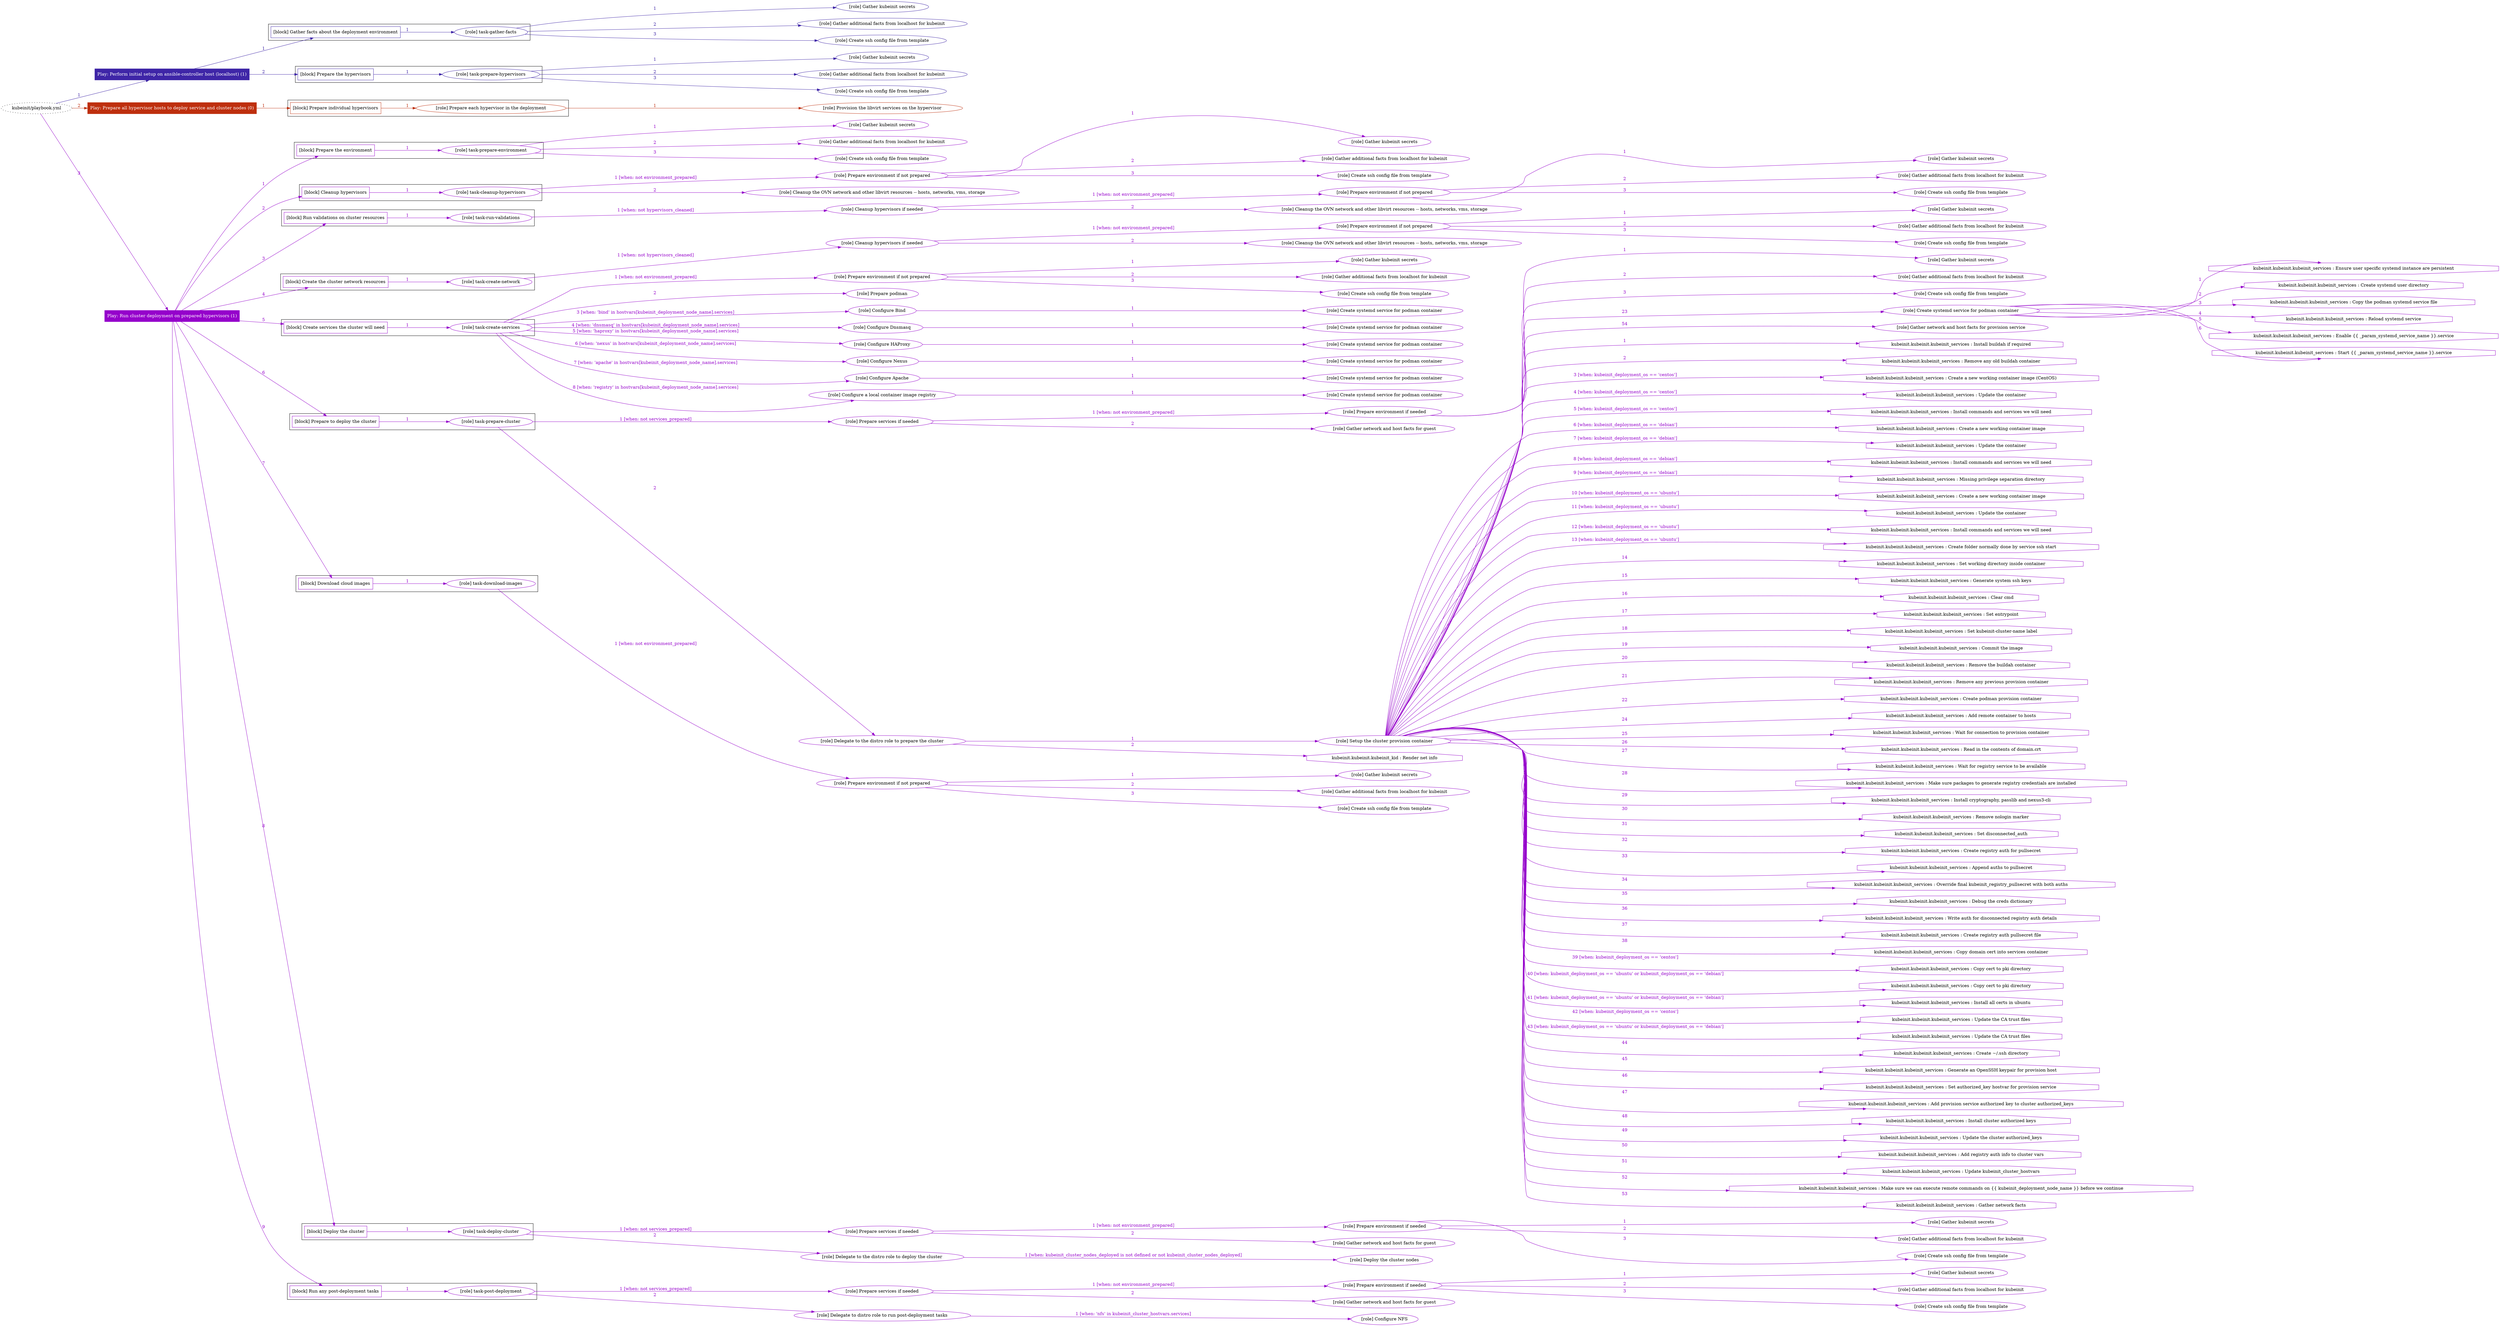 digraph {
	graph [concentrate=true ordering=in rankdir=LR ratio=fill]
	edge [esep=5 sep=10]
	"kubeinit/playbook.yml" [URL="/home/runner/work/kubeinit/kubeinit/kubeinit/playbook.yml" id=playbook_d8ae8339 style=dotted]
	play_920018bb [label="Play: Perform initial setup on ansible-controller host (localhost) (1)" URL="/home/runner/work/kubeinit/kubeinit/kubeinit/playbook.yml" color="#3e25a7" fontcolor="#ffffff" id=play_920018bb shape=box style=filled tooltip=localhost]
	"kubeinit/playbook.yml" -> play_920018bb [label="1 " color="#3e25a7" fontcolor="#3e25a7" id=edge_a1123a81 labeltooltip="1 " tooltip="1 "]
	subgraph "Gather kubeinit secrets" {
		role_2d0f45da [label="[role] Gather kubeinit secrets" URL="/home/runner/.ansible/collections/ansible_collections/kubeinit/kubeinit/roles/kubeinit_prepare/tasks/gather_kubeinit_facts.yml" color="#3e25a7" id=role_2d0f45da tooltip="Gather kubeinit secrets"]
	}
	subgraph "Gather additional facts from localhost for kubeinit" {
		role_be32336e [label="[role] Gather additional facts from localhost for kubeinit" URL="/home/runner/.ansible/collections/ansible_collections/kubeinit/kubeinit/roles/kubeinit_prepare/tasks/gather_kubeinit_facts.yml" color="#3e25a7" id=role_be32336e tooltip="Gather additional facts from localhost for kubeinit"]
	}
	subgraph "Create ssh config file from template" {
		role_7c817453 [label="[role] Create ssh config file from template" URL="/home/runner/.ansible/collections/ansible_collections/kubeinit/kubeinit/roles/kubeinit_prepare/tasks/gather_kubeinit_facts.yml" color="#3e25a7" id=role_7c817453 tooltip="Create ssh config file from template"]
	}
	subgraph "task-gather-facts" {
		role_b1df1940 [label="[role] task-gather-facts" URL="/home/runner/work/kubeinit/kubeinit/kubeinit/playbook.yml" color="#3e25a7" id=role_b1df1940 tooltip="task-gather-facts"]
		role_b1df1940 -> role_2d0f45da [label="1 " color="#3e25a7" fontcolor="#3e25a7" id=edge_cf7cf811 labeltooltip="1 " tooltip="1 "]
		role_b1df1940 -> role_be32336e [label="2 " color="#3e25a7" fontcolor="#3e25a7" id=edge_501ef12c labeltooltip="2 " tooltip="2 "]
		role_b1df1940 -> role_7c817453 [label="3 " color="#3e25a7" fontcolor="#3e25a7" id=edge_c1589731 labeltooltip="3 " tooltip="3 "]
	}
	subgraph "Gather kubeinit secrets" {
		role_778d3f0f [label="[role] Gather kubeinit secrets" URL="/home/runner/.ansible/collections/ansible_collections/kubeinit/kubeinit/roles/kubeinit_prepare/tasks/gather_kubeinit_facts.yml" color="#3e25a7" id=role_778d3f0f tooltip="Gather kubeinit secrets"]
	}
	subgraph "Gather additional facts from localhost for kubeinit" {
		role_a9e6c6ae [label="[role] Gather additional facts from localhost for kubeinit" URL="/home/runner/.ansible/collections/ansible_collections/kubeinit/kubeinit/roles/kubeinit_prepare/tasks/gather_kubeinit_facts.yml" color="#3e25a7" id=role_a9e6c6ae tooltip="Gather additional facts from localhost for kubeinit"]
	}
	subgraph "Create ssh config file from template" {
		role_830a9f6b [label="[role] Create ssh config file from template" URL="/home/runner/.ansible/collections/ansible_collections/kubeinit/kubeinit/roles/kubeinit_prepare/tasks/gather_kubeinit_facts.yml" color="#3e25a7" id=role_830a9f6b tooltip="Create ssh config file from template"]
	}
	subgraph "task-prepare-hypervisors" {
		role_58a10deb [label="[role] task-prepare-hypervisors" URL="/home/runner/work/kubeinit/kubeinit/kubeinit/playbook.yml" color="#3e25a7" id=role_58a10deb tooltip="task-prepare-hypervisors"]
		role_58a10deb -> role_778d3f0f [label="1 " color="#3e25a7" fontcolor="#3e25a7" id=edge_9da2c458 labeltooltip="1 " tooltip="1 "]
		role_58a10deb -> role_a9e6c6ae [label="2 " color="#3e25a7" fontcolor="#3e25a7" id=edge_f651c40b labeltooltip="2 " tooltip="2 "]
		role_58a10deb -> role_830a9f6b [label="3 " color="#3e25a7" fontcolor="#3e25a7" id=edge_1f6cef08 labeltooltip="3 " tooltip="3 "]
	}
	subgraph "Play: Perform initial setup on ansible-controller host (localhost) (1)" {
		play_920018bb -> block_d1d2fde4 [label=1 color="#3e25a7" fontcolor="#3e25a7" id=edge_1a49f536 labeltooltip=1 tooltip=1]
		subgraph cluster_block_d1d2fde4 {
			block_d1d2fde4 [label="[block] Gather facts about the deployment environment" URL="/home/runner/work/kubeinit/kubeinit/kubeinit/playbook.yml" color="#3e25a7" id=block_d1d2fde4 labeltooltip="Gather facts about the deployment environment" shape=box tooltip="Gather facts about the deployment environment"]
			block_d1d2fde4 -> role_b1df1940 [label="1 " color="#3e25a7" fontcolor="#3e25a7" id=edge_5e5201b0 labeltooltip="1 " tooltip="1 "]
		}
		play_920018bb -> block_727b23d8 [label=2 color="#3e25a7" fontcolor="#3e25a7" id=edge_17b155a0 labeltooltip=2 tooltip=2]
		subgraph cluster_block_727b23d8 {
			block_727b23d8 [label="[block] Prepare the hypervisors" URL="/home/runner/work/kubeinit/kubeinit/kubeinit/playbook.yml" color="#3e25a7" id=block_727b23d8 labeltooltip="Prepare the hypervisors" shape=box tooltip="Prepare the hypervisors"]
			block_727b23d8 -> role_58a10deb [label="1 " color="#3e25a7" fontcolor="#3e25a7" id=edge_831b2e2a labeltooltip="1 " tooltip="1 "]
		}
	}
	play_f2083699 [label="Play: Prepare all hypervisor hosts to deploy service and cluster nodes (0)" URL="/home/runner/work/kubeinit/kubeinit/kubeinit/playbook.yml" color="#be2f0e" fontcolor="#ffffff" id=play_f2083699 shape=box style=filled tooltip="Play: Prepare all hypervisor hosts to deploy service and cluster nodes (0)"]
	"kubeinit/playbook.yml" -> play_f2083699 [label="2 " color="#be2f0e" fontcolor="#be2f0e" id=edge_81f1eaf1 labeltooltip="2 " tooltip="2 "]
	subgraph "Provision the libvirt services on the hypervisor" {
		role_45baf863 [label="[role] Provision the libvirt services on the hypervisor" URL="/home/runner/.ansible/collections/ansible_collections/kubeinit/kubeinit/roles/kubeinit_prepare/tasks/prepare_hypervisor.yml" color="#be2f0e" id=role_45baf863 tooltip="Provision the libvirt services on the hypervisor"]
	}
	subgraph "Prepare each hypervisor in the deployment" {
		role_d75f19a3 [label="[role] Prepare each hypervisor in the deployment" URL="/home/runner/work/kubeinit/kubeinit/kubeinit/playbook.yml" color="#be2f0e" id=role_d75f19a3 tooltip="Prepare each hypervisor in the deployment"]
		role_d75f19a3 -> role_45baf863 [label="1 " color="#be2f0e" fontcolor="#be2f0e" id=edge_38dd0e4e labeltooltip="1 " tooltip="1 "]
	}
	subgraph "Play: Prepare all hypervisor hosts to deploy service and cluster nodes (0)" {
		play_f2083699 -> block_62d2a01a [label=1 color="#be2f0e" fontcolor="#be2f0e" id=edge_583a2809 labeltooltip=1 tooltip=1]
		subgraph cluster_block_62d2a01a {
			block_62d2a01a [label="[block] Prepare individual hypervisors" URL="/home/runner/work/kubeinit/kubeinit/kubeinit/playbook.yml" color="#be2f0e" id=block_62d2a01a labeltooltip="Prepare individual hypervisors" shape=box tooltip="Prepare individual hypervisors"]
			block_62d2a01a -> role_d75f19a3 [label="1 " color="#be2f0e" fontcolor="#be2f0e" id=edge_754db7a6 labeltooltip="1 " tooltip="1 "]
		}
	}
	play_12b247bc [label="Play: Run cluster deployment on prepared hypervisors (1)" URL="/home/runner/work/kubeinit/kubeinit/kubeinit/playbook.yml" color="#9501cb" fontcolor="#ffffff" id=play_12b247bc shape=box style=filled tooltip=localhost]
	"kubeinit/playbook.yml" -> play_12b247bc [label="3 " color="#9501cb" fontcolor="#9501cb" id=edge_bcc472ce labeltooltip="3 " tooltip="3 "]
	subgraph "Gather kubeinit secrets" {
		role_0cd30cca [label="[role] Gather kubeinit secrets" URL="/home/runner/.ansible/collections/ansible_collections/kubeinit/kubeinit/roles/kubeinit_prepare/tasks/gather_kubeinit_facts.yml" color="#9501cb" id=role_0cd30cca tooltip="Gather kubeinit secrets"]
	}
	subgraph "Gather additional facts from localhost for kubeinit" {
		role_eab79074 [label="[role] Gather additional facts from localhost for kubeinit" URL="/home/runner/.ansible/collections/ansible_collections/kubeinit/kubeinit/roles/kubeinit_prepare/tasks/gather_kubeinit_facts.yml" color="#9501cb" id=role_eab79074 tooltip="Gather additional facts from localhost for kubeinit"]
	}
	subgraph "Create ssh config file from template" {
		role_8b9f5b48 [label="[role] Create ssh config file from template" URL="/home/runner/.ansible/collections/ansible_collections/kubeinit/kubeinit/roles/kubeinit_prepare/tasks/gather_kubeinit_facts.yml" color="#9501cb" id=role_8b9f5b48 tooltip="Create ssh config file from template"]
	}
	subgraph "task-prepare-environment" {
		role_b89ecde7 [label="[role] task-prepare-environment" URL="/home/runner/work/kubeinit/kubeinit/kubeinit/playbook.yml" color="#9501cb" id=role_b89ecde7 tooltip="task-prepare-environment"]
		role_b89ecde7 -> role_0cd30cca [label="1 " color="#9501cb" fontcolor="#9501cb" id=edge_ac112cb4 labeltooltip="1 " tooltip="1 "]
		role_b89ecde7 -> role_eab79074 [label="2 " color="#9501cb" fontcolor="#9501cb" id=edge_463811cd labeltooltip="2 " tooltip="2 "]
		role_b89ecde7 -> role_8b9f5b48 [label="3 " color="#9501cb" fontcolor="#9501cb" id=edge_dfaf7217 labeltooltip="3 " tooltip="3 "]
	}
	subgraph "Gather kubeinit secrets" {
		role_ae38fc9e [label="[role] Gather kubeinit secrets" URL="/home/runner/.ansible/collections/ansible_collections/kubeinit/kubeinit/roles/kubeinit_prepare/tasks/gather_kubeinit_facts.yml" color="#9501cb" id=role_ae38fc9e tooltip="Gather kubeinit secrets"]
	}
	subgraph "Gather additional facts from localhost for kubeinit" {
		role_a4f2142b [label="[role] Gather additional facts from localhost for kubeinit" URL="/home/runner/.ansible/collections/ansible_collections/kubeinit/kubeinit/roles/kubeinit_prepare/tasks/gather_kubeinit_facts.yml" color="#9501cb" id=role_a4f2142b tooltip="Gather additional facts from localhost for kubeinit"]
	}
	subgraph "Create ssh config file from template" {
		role_73627d37 [label="[role] Create ssh config file from template" URL="/home/runner/.ansible/collections/ansible_collections/kubeinit/kubeinit/roles/kubeinit_prepare/tasks/gather_kubeinit_facts.yml" color="#9501cb" id=role_73627d37 tooltip="Create ssh config file from template"]
	}
	subgraph "Prepare environment if not prepared" {
		role_4c4eabba [label="[role] Prepare environment if not prepared" URL="/home/runner/.ansible/collections/ansible_collections/kubeinit/kubeinit/roles/kubeinit_prepare/tasks/cleanup_hypervisors.yml" color="#9501cb" id=role_4c4eabba tooltip="Prepare environment if not prepared"]
		role_4c4eabba -> role_ae38fc9e [label="1 " color="#9501cb" fontcolor="#9501cb" id=edge_4e47c761 labeltooltip="1 " tooltip="1 "]
		role_4c4eabba -> role_a4f2142b [label="2 " color="#9501cb" fontcolor="#9501cb" id=edge_4cf7146a labeltooltip="2 " tooltip="2 "]
		role_4c4eabba -> role_73627d37 [label="3 " color="#9501cb" fontcolor="#9501cb" id=edge_edaf6041 labeltooltip="3 " tooltip="3 "]
	}
	subgraph "Cleanup the OVN network and other libvirt resources -- hosts, networks, vms, storage" {
		role_84c2b581 [label="[role] Cleanup the OVN network and other libvirt resources -- hosts, networks, vms, storage" URL="/home/runner/.ansible/collections/ansible_collections/kubeinit/kubeinit/roles/kubeinit_prepare/tasks/cleanup_hypervisors.yml" color="#9501cb" id=role_84c2b581 tooltip="Cleanup the OVN network and other libvirt resources -- hosts, networks, vms, storage"]
	}
	subgraph "task-cleanup-hypervisors" {
		role_6304109f [label="[role] task-cleanup-hypervisors" URL="/home/runner/work/kubeinit/kubeinit/kubeinit/playbook.yml" color="#9501cb" id=role_6304109f tooltip="task-cleanup-hypervisors"]
		role_6304109f -> role_4c4eabba [label="1 [when: not environment_prepared]" color="#9501cb" fontcolor="#9501cb" id=edge_418adfac labeltooltip="1 [when: not environment_prepared]" tooltip="1 [when: not environment_prepared]"]
		role_6304109f -> role_84c2b581 [label="2 " color="#9501cb" fontcolor="#9501cb" id=edge_1c892d9b labeltooltip="2 " tooltip="2 "]
	}
	subgraph "Gather kubeinit secrets" {
		role_8ea0de7e [label="[role] Gather kubeinit secrets" URL="/home/runner/.ansible/collections/ansible_collections/kubeinit/kubeinit/roles/kubeinit_prepare/tasks/gather_kubeinit_facts.yml" color="#9501cb" id=role_8ea0de7e tooltip="Gather kubeinit secrets"]
	}
	subgraph "Gather additional facts from localhost for kubeinit" {
		role_276f5cc4 [label="[role] Gather additional facts from localhost for kubeinit" URL="/home/runner/.ansible/collections/ansible_collections/kubeinit/kubeinit/roles/kubeinit_prepare/tasks/gather_kubeinit_facts.yml" color="#9501cb" id=role_276f5cc4 tooltip="Gather additional facts from localhost for kubeinit"]
	}
	subgraph "Create ssh config file from template" {
		role_c0ce26a9 [label="[role] Create ssh config file from template" URL="/home/runner/.ansible/collections/ansible_collections/kubeinit/kubeinit/roles/kubeinit_prepare/tasks/gather_kubeinit_facts.yml" color="#9501cb" id=role_c0ce26a9 tooltip="Create ssh config file from template"]
	}
	subgraph "Prepare environment if not prepared" {
		role_5301a3ec [label="[role] Prepare environment if not prepared" URL="/home/runner/.ansible/collections/ansible_collections/kubeinit/kubeinit/roles/kubeinit_prepare/tasks/cleanup_hypervisors.yml" color="#9501cb" id=role_5301a3ec tooltip="Prepare environment if not prepared"]
		role_5301a3ec -> role_8ea0de7e [label="1 " color="#9501cb" fontcolor="#9501cb" id=edge_b7209288 labeltooltip="1 " tooltip="1 "]
		role_5301a3ec -> role_276f5cc4 [label="2 " color="#9501cb" fontcolor="#9501cb" id=edge_4bd509b2 labeltooltip="2 " tooltip="2 "]
		role_5301a3ec -> role_c0ce26a9 [label="3 " color="#9501cb" fontcolor="#9501cb" id=edge_268b4a69 labeltooltip="3 " tooltip="3 "]
	}
	subgraph "Cleanup the OVN network and other libvirt resources -- hosts, networks, vms, storage" {
		role_1ea86218 [label="[role] Cleanup the OVN network and other libvirt resources -- hosts, networks, vms, storage" URL="/home/runner/.ansible/collections/ansible_collections/kubeinit/kubeinit/roles/kubeinit_prepare/tasks/cleanup_hypervisors.yml" color="#9501cb" id=role_1ea86218 tooltip="Cleanup the OVN network and other libvirt resources -- hosts, networks, vms, storage"]
	}
	subgraph "Cleanup hypervisors if needed" {
		role_5d0094ac [label="[role] Cleanup hypervisors if needed" URL="/home/runner/.ansible/collections/ansible_collections/kubeinit/kubeinit/roles/kubeinit_validations/tasks/main.yml" color="#9501cb" id=role_5d0094ac tooltip="Cleanup hypervisors if needed"]
		role_5d0094ac -> role_5301a3ec [label="1 [when: not environment_prepared]" color="#9501cb" fontcolor="#9501cb" id=edge_d0c05295 labeltooltip="1 [when: not environment_prepared]" tooltip="1 [when: not environment_prepared]"]
		role_5d0094ac -> role_1ea86218 [label="2 " color="#9501cb" fontcolor="#9501cb" id=edge_cdeb0048 labeltooltip="2 " tooltip="2 "]
	}
	subgraph "task-run-validations" {
		role_117ab3a7 [label="[role] task-run-validations" URL="/home/runner/work/kubeinit/kubeinit/kubeinit/playbook.yml" color="#9501cb" id=role_117ab3a7 tooltip="task-run-validations"]
		role_117ab3a7 -> role_5d0094ac [label="1 [when: not hypervisors_cleaned]" color="#9501cb" fontcolor="#9501cb" id=edge_287b6e3b labeltooltip="1 [when: not hypervisors_cleaned]" tooltip="1 [when: not hypervisors_cleaned]"]
	}
	subgraph "Gather kubeinit secrets" {
		role_64a7c4ad [label="[role] Gather kubeinit secrets" URL="/home/runner/.ansible/collections/ansible_collections/kubeinit/kubeinit/roles/kubeinit_prepare/tasks/gather_kubeinit_facts.yml" color="#9501cb" id=role_64a7c4ad tooltip="Gather kubeinit secrets"]
	}
	subgraph "Gather additional facts from localhost for kubeinit" {
		role_d169e805 [label="[role] Gather additional facts from localhost for kubeinit" URL="/home/runner/.ansible/collections/ansible_collections/kubeinit/kubeinit/roles/kubeinit_prepare/tasks/gather_kubeinit_facts.yml" color="#9501cb" id=role_d169e805 tooltip="Gather additional facts from localhost for kubeinit"]
	}
	subgraph "Create ssh config file from template" {
		role_97041348 [label="[role] Create ssh config file from template" URL="/home/runner/.ansible/collections/ansible_collections/kubeinit/kubeinit/roles/kubeinit_prepare/tasks/gather_kubeinit_facts.yml" color="#9501cb" id=role_97041348 tooltip="Create ssh config file from template"]
	}
	subgraph "Prepare environment if not prepared" {
		role_07420d23 [label="[role] Prepare environment if not prepared" URL="/home/runner/.ansible/collections/ansible_collections/kubeinit/kubeinit/roles/kubeinit_prepare/tasks/cleanup_hypervisors.yml" color="#9501cb" id=role_07420d23 tooltip="Prepare environment if not prepared"]
		role_07420d23 -> role_64a7c4ad [label="1 " color="#9501cb" fontcolor="#9501cb" id=edge_c9c89d7c labeltooltip="1 " tooltip="1 "]
		role_07420d23 -> role_d169e805 [label="2 " color="#9501cb" fontcolor="#9501cb" id=edge_646a85b3 labeltooltip="2 " tooltip="2 "]
		role_07420d23 -> role_97041348 [label="3 " color="#9501cb" fontcolor="#9501cb" id=edge_0ca4a373 labeltooltip="3 " tooltip="3 "]
	}
	subgraph "Cleanup the OVN network and other libvirt resources -- hosts, networks, vms, storage" {
		role_325defa2 [label="[role] Cleanup the OVN network and other libvirt resources -- hosts, networks, vms, storage" URL="/home/runner/.ansible/collections/ansible_collections/kubeinit/kubeinit/roles/kubeinit_prepare/tasks/cleanup_hypervisors.yml" color="#9501cb" id=role_325defa2 tooltip="Cleanup the OVN network and other libvirt resources -- hosts, networks, vms, storage"]
	}
	subgraph "Cleanup hypervisors if needed" {
		role_cf0c8597 [label="[role] Cleanup hypervisors if needed" URL="/home/runner/.ansible/collections/ansible_collections/kubeinit/kubeinit/roles/kubeinit_libvirt/tasks/create_network.yml" color="#9501cb" id=role_cf0c8597 tooltip="Cleanup hypervisors if needed"]
		role_cf0c8597 -> role_07420d23 [label="1 [when: not environment_prepared]" color="#9501cb" fontcolor="#9501cb" id=edge_1d8f9338 labeltooltip="1 [when: not environment_prepared]" tooltip="1 [when: not environment_prepared]"]
		role_cf0c8597 -> role_325defa2 [label="2 " color="#9501cb" fontcolor="#9501cb" id=edge_2e328342 labeltooltip="2 " tooltip="2 "]
	}
	subgraph "task-create-network" {
		role_7a2fc3e3 [label="[role] task-create-network" URL="/home/runner/work/kubeinit/kubeinit/kubeinit/playbook.yml" color="#9501cb" id=role_7a2fc3e3 tooltip="task-create-network"]
		role_7a2fc3e3 -> role_cf0c8597 [label="1 [when: not hypervisors_cleaned]" color="#9501cb" fontcolor="#9501cb" id=edge_9dc5b3ca labeltooltip="1 [when: not hypervisors_cleaned]" tooltip="1 [when: not hypervisors_cleaned]"]
	}
	subgraph "Gather kubeinit secrets" {
		role_55a24e04 [label="[role] Gather kubeinit secrets" URL="/home/runner/.ansible/collections/ansible_collections/kubeinit/kubeinit/roles/kubeinit_prepare/tasks/gather_kubeinit_facts.yml" color="#9501cb" id=role_55a24e04 tooltip="Gather kubeinit secrets"]
	}
	subgraph "Gather additional facts from localhost for kubeinit" {
		role_1818a790 [label="[role] Gather additional facts from localhost for kubeinit" URL="/home/runner/.ansible/collections/ansible_collections/kubeinit/kubeinit/roles/kubeinit_prepare/tasks/gather_kubeinit_facts.yml" color="#9501cb" id=role_1818a790 tooltip="Gather additional facts from localhost for kubeinit"]
	}
	subgraph "Create ssh config file from template" {
		role_6f794bc8 [label="[role] Create ssh config file from template" URL="/home/runner/.ansible/collections/ansible_collections/kubeinit/kubeinit/roles/kubeinit_prepare/tasks/gather_kubeinit_facts.yml" color="#9501cb" id=role_6f794bc8 tooltip="Create ssh config file from template"]
	}
	subgraph "Prepare environment if not prepared" {
		role_274acdc6 [label="[role] Prepare environment if not prepared" URL="/home/runner/.ansible/collections/ansible_collections/kubeinit/kubeinit/roles/kubeinit_services/tasks/main.yml" color="#9501cb" id=role_274acdc6 tooltip="Prepare environment if not prepared"]
		role_274acdc6 -> role_55a24e04 [label="1 " color="#9501cb" fontcolor="#9501cb" id=edge_ac91066f labeltooltip="1 " tooltip="1 "]
		role_274acdc6 -> role_1818a790 [label="2 " color="#9501cb" fontcolor="#9501cb" id=edge_25bc772f labeltooltip="2 " tooltip="2 "]
		role_274acdc6 -> role_6f794bc8 [label="3 " color="#9501cb" fontcolor="#9501cb" id=edge_2596ec81 labeltooltip="3 " tooltip="3 "]
	}
	subgraph "Prepare podman" {
		role_10df149a [label="[role] Prepare podman" URL="/home/runner/.ansible/collections/ansible_collections/kubeinit/kubeinit/roles/kubeinit_services/tasks/00_create_service_pod.yml" color="#9501cb" id=role_10df149a tooltip="Prepare podman"]
	}
	subgraph "Create systemd service for podman container" {
		role_c6e5c694 [label="[role] Create systemd service for podman container" URL="/home/runner/.ansible/collections/ansible_collections/kubeinit/kubeinit/roles/kubeinit_bind/tasks/main.yml" color="#9501cb" id=role_c6e5c694 tooltip="Create systemd service for podman container"]
	}
	subgraph "Configure Bind" {
		role_dbf2ffe2 [label="[role] Configure Bind" URL="/home/runner/.ansible/collections/ansible_collections/kubeinit/kubeinit/roles/kubeinit_services/tasks/start_services_containers.yml" color="#9501cb" id=role_dbf2ffe2 tooltip="Configure Bind"]
		role_dbf2ffe2 -> role_c6e5c694 [label="1 " color="#9501cb" fontcolor="#9501cb" id=edge_c4e0c65a labeltooltip="1 " tooltip="1 "]
	}
	subgraph "Create systemd service for podman container" {
		role_1fe39ee8 [label="[role] Create systemd service for podman container" URL="/home/runner/.ansible/collections/ansible_collections/kubeinit/kubeinit/roles/kubeinit_dnsmasq/tasks/main.yml" color="#9501cb" id=role_1fe39ee8 tooltip="Create systemd service for podman container"]
	}
	subgraph "Configure Dnsmasq" {
		role_728c8618 [label="[role] Configure Dnsmasq" URL="/home/runner/.ansible/collections/ansible_collections/kubeinit/kubeinit/roles/kubeinit_services/tasks/start_services_containers.yml" color="#9501cb" id=role_728c8618 tooltip="Configure Dnsmasq"]
		role_728c8618 -> role_1fe39ee8 [label="1 " color="#9501cb" fontcolor="#9501cb" id=edge_f571fb30 labeltooltip="1 " tooltip="1 "]
	}
	subgraph "Create systemd service for podman container" {
		role_508b7b19 [label="[role] Create systemd service for podman container" URL="/home/runner/.ansible/collections/ansible_collections/kubeinit/kubeinit/roles/kubeinit_haproxy/tasks/main.yml" color="#9501cb" id=role_508b7b19 tooltip="Create systemd service for podman container"]
	}
	subgraph "Configure HAProxy" {
		role_4b7f1346 [label="[role] Configure HAProxy" URL="/home/runner/.ansible/collections/ansible_collections/kubeinit/kubeinit/roles/kubeinit_services/tasks/start_services_containers.yml" color="#9501cb" id=role_4b7f1346 tooltip="Configure HAProxy"]
		role_4b7f1346 -> role_508b7b19 [label="1 " color="#9501cb" fontcolor="#9501cb" id=edge_cb7e069d labeltooltip="1 " tooltip="1 "]
	}
	subgraph "Create systemd service for podman container" {
		role_a40a2ff3 [label="[role] Create systemd service for podman container" URL="/home/runner/.ansible/collections/ansible_collections/kubeinit/kubeinit/roles/kubeinit_nexus/tasks/main.yml" color="#9501cb" id=role_a40a2ff3 tooltip="Create systemd service for podman container"]
	}
	subgraph "Configure Nexus" {
		role_d4632764 [label="[role] Configure Nexus" URL="/home/runner/.ansible/collections/ansible_collections/kubeinit/kubeinit/roles/kubeinit_services/tasks/start_services_containers.yml" color="#9501cb" id=role_d4632764 tooltip="Configure Nexus"]
		role_d4632764 -> role_a40a2ff3 [label="1 " color="#9501cb" fontcolor="#9501cb" id=edge_7dd4b2f2 labeltooltip="1 " tooltip="1 "]
	}
	subgraph "Create systemd service for podman container" {
		role_5f6d8e9c [label="[role] Create systemd service for podman container" URL="/home/runner/.ansible/collections/ansible_collections/kubeinit/kubeinit/roles/kubeinit_apache/tasks/main.yml" color="#9501cb" id=role_5f6d8e9c tooltip="Create systemd service for podman container"]
	}
	subgraph "Configure Apache" {
		role_b6f730f7 [label="[role] Configure Apache" URL="/home/runner/.ansible/collections/ansible_collections/kubeinit/kubeinit/roles/kubeinit_services/tasks/start_services_containers.yml" color="#9501cb" id=role_b6f730f7 tooltip="Configure Apache"]
		role_b6f730f7 -> role_5f6d8e9c [label="1 " color="#9501cb" fontcolor="#9501cb" id=edge_faa37de9 labeltooltip="1 " tooltip="1 "]
	}
	subgraph "Create systemd service for podman container" {
		role_42ae3c41 [label="[role] Create systemd service for podman container" URL="/home/runner/.ansible/collections/ansible_collections/kubeinit/kubeinit/roles/kubeinit_registry/tasks/main.yml" color="#9501cb" id=role_42ae3c41 tooltip="Create systemd service for podman container"]
	}
	subgraph "Configure a local container image registry" {
		role_7c8cb763 [label="[role] Configure a local container image registry" URL="/home/runner/.ansible/collections/ansible_collections/kubeinit/kubeinit/roles/kubeinit_services/tasks/start_services_containers.yml" color="#9501cb" id=role_7c8cb763 tooltip="Configure a local container image registry"]
		role_7c8cb763 -> role_42ae3c41 [label="1 " color="#9501cb" fontcolor="#9501cb" id=edge_50d86c04 labeltooltip="1 " tooltip="1 "]
	}
	subgraph "task-create-services" {
		role_23d16368 [label="[role] task-create-services" URL="/home/runner/work/kubeinit/kubeinit/kubeinit/playbook.yml" color="#9501cb" id=role_23d16368 tooltip="task-create-services"]
		role_23d16368 -> role_274acdc6 [label="1 [when: not environment_prepared]" color="#9501cb" fontcolor="#9501cb" id=edge_4010c0a0 labeltooltip="1 [when: not environment_prepared]" tooltip="1 [when: not environment_prepared]"]
		role_23d16368 -> role_10df149a [label="2 " color="#9501cb" fontcolor="#9501cb" id=edge_9a53066f labeltooltip="2 " tooltip="2 "]
		role_23d16368 -> role_dbf2ffe2 [label="3 [when: 'bind' in hostvars[kubeinit_deployment_node_name].services]" color="#9501cb" fontcolor="#9501cb" id=edge_9887a5cb labeltooltip="3 [when: 'bind' in hostvars[kubeinit_deployment_node_name].services]" tooltip="3 [when: 'bind' in hostvars[kubeinit_deployment_node_name].services]"]
		role_23d16368 -> role_728c8618 [label="4 [when: 'dnsmasq' in hostvars[kubeinit_deployment_node_name].services]" color="#9501cb" fontcolor="#9501cb" id=edge_39cef41d labeltooltip="4 [when: 'dnsmasq' in hostvars[kubeinit_deployment_node_name].services]" tooltip="4 [when: 'dnsmasq' in hostvars[kubeinit_deployment_node_name].services]"]
		role_23d16368 -> role_4b7f1346 [label="5 [when: 'haproxy' in hostvars[kubeinit_deployment_node_name].services]" color="#9501cb" fontcolor="#9501cb" id=edge_76fc8c86 labeltooltip="5 [when: 'haproxy' in hostvars[kubeinit_deployment_node_name].services]" tooltip="5 [when: 'haproxy' in hostvars[kubeinit_deployment_node_name].services]"]
		role_23d16368 -> role_d4632764 [label="6 [when: 'nexus' in hostvars[kubeinit_deployment_node_name].services]" color="#9501cb" fontcolor="#9501cb" id=edge_a9270802 labeltooltip="6 [when: 'nexus' in hostvars[kubeinit_deployment_node_name].services]" tooltip="6 [when: 'nexus' in hostvars[kubeinit_deployment_node_name].services]"]
		role_23d16368 -> role_b6f730f7 [label="7 [when: 'apache' in hostvars[kubeinit_deployment_node_name].services]" color="#9501cb" fontcolor="#9501cb" id=edge_19933e89 labeltooltip="7 [when: 'apache' in hostvars[kubeinit_deployment_node_name].services]" tooltip="7 [when: 'apache' in hostvars[kubeinit_deployment_node_name].services]"]
		role_23d16368 -> role_7c8cb763 [label="8 [when: 'registry' in hostvars[kubeinit_deployment_node_name].services]" color="#9501cb" fontcolor="#9501cb" id=edge_477e24ba labeltooltip="8 [when: 'registry' in hostvars[kubeinit_deployment_node_name].services]" tooltip="8 [when: 'registry' in hostvars[kubeinit_deployment_node_name].services]"]
	}
	subgraph "Gather kubeinit secrets" {
		role_fec07fcd [label="[role] Gather kubeinit secrets" URL="/home/runner/.ansible/collections/ansible_collections/kubeinit/kubeinit/roles/kubeinit_prepare/tasks/gather_kubeinit_facts.yml" color="#9501cb" id=role_fec07fcd tooltip="Gather kubeinit secrets"]
	}
	subgraph "Gather additional facts from localhost for kubeinit" {
		role_63eab667 [label="[role] Gather additional facts from localhost for kubeinit" URL="/home/runner/.ansible/collections/ansible_collections/kubeinit/kubeinit/roles/kubeinit_prepare/tasks/gather_kubeinit_facts.yml" color="#9501cb" id=role_63eab667 tooltip="Gather additional facts from localhost for kubeinit"]
	}
	subgraph "Create ssh config file from template" {
		role_2733d30e [label="[role] Create ssh config file from template" URL="/home/runner/.ansible/collections/ansible_collections/kubeinit/kubeinit/roles/kubeinit_prepare/tasks/gather_kubeinit_facts.yml" color="#9501cb" id=role_2733d30e tooltip="Create ssh config file from template"]
	}
	subgraph "Prepare environment if needed" {
		role_b60f1063 [label="[role] Prepare environment if needed" URL="/home/runner/.ansible/collections/ansible_collections/kubeinit/kubeinit/roles/kubeinit_services/tasks/prepare_services.yml" color="#9501cb" id=role_b60f1063 tooltip="Prepare environment if needed"]
		role_b60f1063 -> role_fec07fcd [label="1 " color="#9501cb" fontcolor="#9501cb" id=edge_bc1aa9dc labeltooltip="1 " tooltip="1 "]
		role_b60f1063 -> role_63eab667 [label="2 " color="#9501cb" fontcolor="#9501cb" id=edge_32c16c7e labeltooltip="2 " tooltip="2 "]
		role_b60f1063 -> role_2733d30e [label="3 " color="#9501cb" fontcolor="#9501cb" id=edge_743827be labeltooltip="3 " tooltip="3 "]
	}
	subgraph "Gather network and host facts for guest" {
		role_24391afa [label="[role] Gather network and host facts for guest" URL="/home/runner/.ansible/collections/ansible_collections/kubeinit/kubeinit/roles/kubeinit_services/tasks/prepare_services.yml" color="#9501cb" id=role_24391afa tooltip="Gather network and host facts for guest"]
	}
	subgraph "Prepare services if needed" {
		role_5e650ac5 [label="[role] Prepare services if needed" URL="/home/runner/.ansible/collections/ansible_collections/kubeinit/kubeinit/roles/kubeinit_prepare/tasks/prepare_cluster.yml" color="#9501cb" id=role_5e650ac5 tooltip="Prepare services if needed"]
		role_5e650ac5 -> role_b60f1063 [label="1 [when: not environment_prepared]" color="#9501cb" fontcolor="#9501cb" id=edge_0a84e953 labeltooltip="1 [when: not environment_prepared]" tooltip="1 [when: not environment_prepared]"]
		role_5e650ac5 -> role_24391afa [label="2 " color="#9501cb" fontcolor="#9501cb" id=edge_f435636e labeltooltip="2 " tooltip="2 "]
	}
	subgraph "Create systemd service for podman container" {
		role_240d6176 [label="[role] Create systemd service for podman container" URL="/home/runner/.ansible/collections/ansible_collections/kubeinit/kubeinit/roles/kubeinit_services/tasks/create_provision_container.yml" color="#9501cb" id=role_240d6176 tooltip="Create systemd service for podman container"]
		task_44f23621 [label="kubeinit.kubeinit.kubeinit_services : Ensure user specific systemd instance are persistent" URL="/home/runner/.ansible/collections/ansible_collections/kubeinit/kubeinit/roles/kubeinit_services/tasks/create_managed_service.yml" color="#9501cb" id=task_44f23621 shape=octagon tooltip="kubeinit.kubeinit.kubeinit_services : Ensure user specific systemd instance are persistent"]
		role_240d6176 -> task_44f23621 [label="1 " color="#9501cb" fontcolor="#9501cb" id=edge_1e44bef7 labeltooltip="1 " tooltip="1 "]
		task_813b6927 [label="kubeinit.kubeinit.kubeinit_services : Create systemd user directory" URL="/home/runner/.ansible/collections/ansible_collections/kubeinit/kubeinit/roles/kubeinit_services/tasks/create_managed_service.yml" color="#9501cb" id=task_813b6927 shape=octagon tooltip="kubeinit.kubeinit.kubeinit_services : Create systemd user directory"]
		role_240d6176 -> task_813b6927 [label="2 " color="#9501cb" fontcolor="#9501cb" id=edge_9381f85f labeltooltip="2 " tooltip="2 "]
		task_b9f764dd [label="kubeinit.kubeinit.kubeinit_services : Copy the podman systemd service file" URL="/home/runner/.ansible/collections/ansible_collections/kubeinit/kubeinit/roles/kubeinit_services/tasks/create_managed_service.yml" color="#9501cb" id=task_b9f764dd shape=octagon tooltip="kubeinit.kubeinit.kubeinit_services : Copy the podman systemd service file"]
		role_240d6176 -> task_b9f764dd [label="3 " color="#9501cb" fontcolor="#9501cb" id=edge_52aea3c9 labeltooltip="3 " tooltip="3 "]
		task_174be7c2 [label="kubeinit.kubeinit.kubeinit_services : Reload systemd service" URL="/home/runner/.ansible/collections/ansible_collections/kubeinit/kubeinit/roles/kubeinit_services/tasks/create_managed_service.yml" color="#9501cb" id=task_174be7c2 shape=octagon tooltip="kubeinit.kubeinit.kubeinit_services : Reload systemd service"]
		role_240d6176 -> task_174be7c2 [label="4 " color="#9501cb" fontcolor="#9501cb" id=edge_dd36cabf labeltooltip="4 " tooltip="4 "]
		task_d3273811 [label="kubeinit.kubeinit.kubeinit_services : Enable {{ _param_systemd_service_name }}.service" URL="/home/runner/.ansible/collections/ansible_collections/kubeinit/kubeinit/roles/kubeinit_services/tasks/create_managed_service.yml" color="#9501cb" id=task_d3273811 shape=octagon tooltip="kubeinit.kubeinit.kubeinit_services : Enable {{ _param_systemd_service_name }}.service"]
		role_240d6176 -> task_d3273811 [label="5 " color="#9501cb" fontcolor="#9501cb" id=edge_8f219f9f labeltooltip="5 " tooltip="5 "]
		task_6a6cd948 [label="kubeinit.kubeinit.kubeinit_services : Start {{ _param_systemd_service_name }}.service" URL="/home/runner/.ansible/collections/ansible_collections/kubeinit/kubeinit/roles/kubeinit_services/tasks/create_managed_service.yml" color="#9501cb" id=task_6a6cd948 shape=octagon tooltip="kubeinit.kubeinit.kubeinit_services : Start {{ _param_systemd_service_name }}.service"]
		role_240d6176 -> task_6a6cd948 [label="6 " color="#9501cb" fontcolor="#9501cb" id=edge_e1377675 labeltooltip="6 " tooltip="6 "]
	}
	subgraph "Gather network and host facts for provision service" {
		role_9b68eb8c [label="[role] Gather network and host facts for provision service" URL="/home/runner/.ansible/collections/ansible_collections/kubeinit/kubeinit/roles/kubeinit_services/tasks/create_provision_container.yml" color="#9501cb" id=role_9b68eb8c tooltip="Gather network and host facts for provision service"]
	}
	subgraph "Setup the cluster provision container" {
		role_5a275bed [label="[role] Setup the cluster provision container" URL="/home/runner/.ansible/collections/ansible_collections/kubeinit/kubeinit/roles/kubeinit_kid/tasks/prepare_cluster.yml" color="#9501cb" id=role_5a275bed tooltip="Setup the cluster provision container"]
		task_54e5294f [label="kubeinit.kubeinit.kubeinit_services : Install buildah if required" URL="/home/runner/.ansible/collections/ansible_collections/kubeinit/kubeinit/roles/kubeinit_services/tasks/create_provision_container.yml" color="#9501cb" id=task_54e5294f shape=octagon tooltip="kubeinit.kubeinit.kubeinit_services : Install buildah if required"]
		role_5a275bed -> task_54e5294f [label="1 " color="#9501cb" fontcolor="#9501cb" id=edge_b3904221 labeltooltip="1 " tooltip="1 "]
		task_509408fd [label="kubeinit.kubeinit.kubeinit_services : Remove any old buildah container" URL="/home/runner/.ansible/collections/ansible_collections/kubeinit/kubeinit/roles/kubeinit_services/tasks/create_provision_container.yml" color="#9501cb" id=task_509408fd shape=octagon tooltip="kubeinit.kubeinit.kubeinit_services : Remove any old buildah container"]
		role_5a275bed -> task_509408fd [label="2 " color="#9501cb" fontcolor="#9501cb" id=edge_b4511977 labeltooltip="2 " tooltip="2 "]
		task_16d0bc63 [label="kubeinit.kubeinit.kubeinit_services : Create a new working container image (CentOS)" URL="/home/runner/.ansible/collections/ansible_collections/kubeinit/kubeinit/roles/kubeinit_services/tasks/create_provision_container.yml" color="#9501cb" id=task_16d0bc63 shape=octagon tooltip="kubeinit.kubeinit.kubeinit_services : Create a new working container image (CentOS)"]
		role_5a275bed -> task_16d0bc63 [label="3 [when: kubeinit_deployment_os == 'centos']" color="#9501cb" fontcolor="#9501cb" id=edge_a0fb2e7e labeltooltip="3 [when: kubeinit_deployment_os == 'centos']" tooltip="3 [when: kubeinit_deployment_os == 'centos']"]
		task_1ebff3d8 [label="kubeinit.kubeinit.kubeinit_services : Update the container" URL="/home/runner/.ansible/collections/ansible_collections/kubeinit/kubeinit/roles/kubeinit_services/tasks/create_provision_container.yml" color="#9501cb" id=task_1ebff3d8 shape=octagon tooltip="kubeinit.kubeinit.kubeinit_services : Update the container"]
		role_5a275bed -> task_1ebff3d8 [label="4 [when: kubeinit_deployment_os == 'centos']" color="#9501cb" fontcolor="#9501cb" id=edge_2f4cce62 labeltooltip="4 [when: kubeinit_deployment_os == 'centos']" tooltip="4 [when: kubeinit_deployment_os == 'centos']"]
		task_bf3902f8 [label="kubeinit.kubeinit.kubeinit_services : Install commands and services we will need" URL="/home/runner/.ansible/collections/ansible_collections/kubeinit/kubeinit/roles/kubeinit_services/tasks/create_provision_container.yml" color="#9501cb" id=task_bf3902f8 shape=octagon tooltip="kubeinit.kubeinit.kubeinit_services : Install commands and services we will need"]
		role_5a275bed -> task_bf3902f8 [label="5 [when: kubeinit_deployment_os == 'centos']" color="#9501cb" fontcolor="#9501cb" id=edge_ebef2570 labeltooltip="5 [when: kubeinit_deployment_os == 'centos']" tooltip="5 [when: kubeinit_deployment_os == 'centos']"]
		task_b8b70fc5 [label="kubeinit.kubeinit.kubeinit_services : Create a new working container image" URL="/home/runner/.ansible/collections/ansible_collections/kubeinit/kubeinit/roles/kubeinit_services/tasks/create_provision_container.yml" color="#9501cb" id=task_b8b70fc5 shape=octagon tooltip="kubeinit.kubeinit.kubeinit_services : Create a new working container image"]
		role_5a275bed -> task_b8b70fc5 [label="6 [when: kubeinit_deployment_os == 'debian']" color="#9501cb" fontcolor="#9501cb" id=edge_f46cebb1 labeltooltip="6 [when: kubeinit_deployment_os == 'debian']" tooltip="6 [when: kubeinit_deployment_os == 'debian']"]
		task_3c42e064 [label="kubeinit.kubeinit.kubeinit_services : Update the container" URL="/home/runner/.ansible/collections/ansible_collections/kubeinit/kubeinit/roles/kubeinit_services/tasks/create_provision_container.yml" color="#9501cb" id=task_3c42e064 shape=octagon tooltip="kubeinit.kubeinit.kubeinit_services : Update the container"]
		role_5a275bed -> task_3c42e064 [label="7 [when: kubeinit_deployment_os == 'debian']" color="#9501cb" fontcolor="#9501cb" id=edge_a46e785d labeltooltip="7 [when: kubeinit_deployment_os == 'debian']" tooltip="7 [when: kubeinit_deployment_os == 'debian']"]
		task_20279bff [label="kubeinit.kubeinit.kubeinit_services : Install commands and services we will need" URL="/home/runner/.ansible/collections/ansible_collections/kubeinit/kubeinit/roles/kubeinit_services/tasks/create_provision_container.yml" color="#9501cb" id=task_20279bff shape=octagon tooltip="kubeinit.kubeinit.kubeinit_services : Install commands and services we will need"]
		role_5a275bed -> task_20279bff [label="8 [when: kubeinit_deployment_os == 'debian']" color="#9501cb" fontcolor="#9501cb" id=edge_f6479bc7 labeltooltip="8 [when: kubeinit_deployment_os == 'debian']" tooltip="8 [when: kubeinit_deployment_os == 'debian']"]
		task_9b3c48b5 [label="kubeinit.kubeinit.kubeinit_services : Missing privilege separation directory" URL="/home/runner/.ansible/collections/ansible_collections/kubeinit/kubeinit/roles/kubeinit_services/tasks/create_provision_container.yml" color="#9501cb" id=task_9b3c48b5 shape=octagon tooltip="kubeinit.kubeinit.kubeinit_services : Missing privilege separation directory"]
		role_5a275bed -> task_9b3c48b5 [label="9 [when: kubeinit_deployment_os == 'debian']" color="#9501cb" fontcolor="#9501cb" id=edge_78fecbe0 labeltooltip="9 [when: kubeinit_deployment_os == 'debian']" tooltip="9 [when: kubeinit_deployment_os == 'debian']"]
		task_e6d85a71 [label="kubeinit.kubeinit.kubeinit_services : Create a new working container image" URL="/home/runner/.ansible/collections/ansible_collections/kubeinit/kubeinit/roles/kubeinit_services/tasks/create_provision_container.yml" color="#9501cb" id=task_e6d85a71 shape=octagon tooltip="kubeinit.kubeinit.kubeinit_services : Create a new working container image"]
		role_5a275bed -> task_e6d85a71 [label="10 [when: kubeinit_deployment_os == 'ubuntu']" color="#9501cb" fontcolor="#9501cb" id=edge_e3c149e2 labeltooltip="10 [when: kubeinit_deployment_os == 'ubuntu']" tooltip="10 [when: kubeinit_deployment_os == 'ubuntu']"]
		task_9a75b231 [label="kubeinit.kubeinit.kubeinit_services : Update the container" URL="/home/runner/.ansible/collections/ansible_collections/kubeinit/kubeinit/roles/kubeinit_services/tasks/create_provision_container.yml" color="#9501cb" id=task_9a75b231 shape=octagon tooltip="kubeinit.kubeinit.kubeinit_services : Update the container"]
		role_5a275bed -> task_9a75b231 [label="11 [when: kubeinit_deployment_os == 'ubuntu']" color="#9501cb" fontcolor="#9501cb" id=edge_bd2cc0a4 labeltooltip="11 [when: kubeinit_deployment_os == 'ubuntu']" tooltip="11 [when: kubeinit_deployment_os == 'ubuntu']"]
		task_fa12ae6a [label="kubeinit.kubeinit.kubeinit_services : Install commands and services we will need" URL="/home/runner/.ansible/collections/ansible_collections/kubeinit/kubeinit/roles/kubeinit_services/tasks/create_provision_container.yml" color="#9501cb" id=task_fa12ae6a shape=octagon tooltip="kubeinit.kubeinit.kubeinit_services : Install commands and services we will need"]
		role_5a275bed -> task_fa12ae6a [label="12 [when: kubeinit_deployment_os == 'ubuntu']" color="#9501cb" fontcolor="#9501cb" id=edge_a18e7283 labeltooltip="12 [when: kubeinit_deployment_os == 'ubuntu']" tooltip="12 [when: kubeinit_deployment_os == 'ubuntu']"]
		task_6e939c16 [label="kubeinit.kubeinit.kubeinit_services : Create folder normally done by service ssh start" URL="/home/runner/.ansible/collections/ansible_collections/kubeinit/kubeinit/roles/kubeinit_services/tasks/create_provision_container.yml" color="#9501cb" id=task_6e939c16 shape=octagon tooltip="kubeinit.kubeinit.kubeinit_services : Create folder normally done by service ssh start"]
		role_5a275bed -> task_6e939c16 [label="13 [when: kubeinit_deployment_os == 'ubuntu']" color="#9501cb" fontcolor="#9501cb" id=edge_02bfd747 labeltooltip="13 [when: kubeinit_deployment_os == 'ubuntu']" tooltip="13 [when: kubeinit_deployment_os == 'ubuntu']"]
		task_1964690e [label="kubeinit.kubeinit.kubeinit_services : Set working directory inside container" URL="/home/runner/.ansible/collections/ansible_collections/kubeinit/kubeinit/roles/kubeinit_services/tasks/create_provision_container.yml" color="#9501cb" id=task_1964690e shape=octagon tooltip="kubeinit.kubeinit.kubeinit_services : Set working directory inside container"]
		role_5a275bed -> task_1964690e [label="14 " color="#9501cb" fontcolor="#9501cb" id=edge_f183cf19 labeltooltip="14 " tooltip="14 "]
		task_0bb04566 [label="kubeinit.kubeinit.kubeinit_services : Generate system ssh keys" URL="/home/runner/.ansible/collections/ansible_collections/kubeinit/kubeinit/roles/kubeinit_services/tasks/create_provision_container.yml" color="#9501cb" id=task_0bb04566 shape=octagon tooltip="kubeinit.kubeinit.kubeinit_services : Generate system ssh keys"]
		role_5a275bed -> task_0bb04566 [label="15 " color="#9501cb" fontcolor="#9501cb" id=edge_adb5a26c labeltooltip="15 " tooltip="15 "]
		task_382119de [label="kubeinit.kubeinit.kubeinit_services : Clear cmd" URL="/home/runner/.ansible/collections/ansible_collections/kubeinit/kubeinit/roles/kubeinit_services/tasks/create_provision_container.yml" color="#9501cb" id=task_382119de shape=octagon tooltip="kubeinit.kubeinit.kubeinit_services : Clear cmd"]
		role_5a275bed -> task_382119de [label="16 " color="#9501cb" fontcolor="#9501cb" id=edge_3a808daf labeltooltip="16 " tooltip="16 "]
		task_4af28727 [label="kubeinit.kubeinit.kubeinit_services : Set entrypoint" URL="/home/runner/.ansible/collections/ansible_collections/kubeinit/kubeinit/roles/kubeinit_services/tasks/create_provision_container.yml" color="#9501cb" id=task_4af28727 shape=octagon tooltip="kubeinit.kubeinit.kubeinit_services : Set entrypoint"]
		role_5a275bed -> task_4af28727 [label="17 " color="#9501cb" fontcolor="#9501cb" id=edge_c7d59839 labeltooltip="17 " tooltip="17 "]
		task_5ed0e762 [label="kubeinit.kubeinit.kubeinit_services : Set kubeinit-cluster-name label" URL="/home/runner/.ansible/collections/ansible_collections/kubeinit/kubeinit/roles/kubeinit_services/tasks/create_provision_container.yml" color="#9501cb" id=task_5ed0e762 shape=octagon tooltip="kubeinit.kubeinit.kubeinit_services : Set kubeinit-cluster-name label"]
		role_5a275bed -> task_5ed0e762 [label="18 " color="#9501cb" fontcolor="#9501cb" id=edge_1534a420 labeltooltip="18 " tooltip="18 "]
		task_79660fda [label="kubeinit.kubeinit.kubeinit_services : Commit the image" URL="/home/runner/.ansible/collections/ansible_collections/kubeinit/kubeinit/roles/kubeinit_services/tasks/create_provision_container.yml" color="#9501cb" id=task_79660fda shape=octagon tooltip="kubeinit.kubeinit.kubeinit_services : Commit the image"]
		role_5a275bed -> task_79660fda [label="19 " color="#9501cb" fontcolor="#9501cb" id=edge_d75c2261 labeltooltip="19 " tooltip="19 "]
		task_85a5483b [label="kubeinit.kubeinit.kubeinit_services : Remove the buildah container" URL="/home/runner/.ansible/collections/ansible_collections/kubeinit/kubeinit/roles/kubeinit_services/tasks/create_provision_container.yml" color="#9501cb" id=task_85a5483b shape=octagon tooltip="kubeinit.kubeinit.kubeinit_services : Remove the buildah container"]
		role_5a275bed -> task_85a5483b [label="20 " color="#9501cb" fontcolor="#9501cb" id=edge_58e361c2 labeltooltip="20 " tooltip="20 "]
		task_fa26897f [label="kubeinit.kubeinit.kubeinit_services : Remove any previous provision container" URL="/home/runner/.ansible/collections/ansible_collections/kubeinit/kubeinit/roles/kubeinit_services/tasks/create_provision_container.yml" color="#9501cb" id=task_fa26897f shape=octagon tooltip="kubeinit.kubeinit.kubeinit_services : Remove any previous provision container"]
		role_5a275bed -> task_fa26897f [label="21 " color="#9501cb" fontcolor="#9501cb" id=edge_b32e7105 labeltooltip="21 " tooltip="21 "]
		task_8e16c2c0 [label="kubeinit.kubeinit.kubeinit_services : Create podman provision container" URL="/home/runner/.ansible/collections/ansible_collections/kubeinit/kubeinit/roles/kubeinit_services/tasks/create_provision_container.yml" color="#9501cb" id=task_8e16c2c0 shape=octagon tooltip="kubeinit.kubeinit.kubeinit_services : Create podman provision container"]
		role_5a275bed -> task_8e16c2c0 [label="22 " color="#9501cb" fontcolor="#9501cb" id=edge_ac56b327 labeltooltip="22 " tooltip="22 "]
		role_5a275bed -> role_240d6176 [label="23 " color="#9501cb" fontcolor="#9501cb" id=edge_e81bcfb0 labeltooltip="23 " tooltip="23 "]
		task_340a710e [label="kubeinit.kubeinit.kubeinit_services : Add remote container to hosts" URL="/home/runner/.ansible/collections/ansible_collections/kubeinit/kubeinit/roles/kubeinit_services/tasks/create_provision_container.yml" color="#9501cb" id=task_340a710e shape=octagon tooltip="kubeinit.kubeinit.kubeinit_services : Add remote container to hosts"]
		role_5a275bed -> task_340a710e [label="24 " color="#9501cb" fontcolor="#9501cb" id=edge_c40a1fad labeltooltip="24 " tooltip="24 "]
		task_ddf6a6d8 [label="kubeinit.kubeinit.kubeinit_services : Wait for connection to provision container" URL="/home/runner/.ansible/collections/ansible_collections/kubeinit/kubeinit/roles/kubeinit_services/tasks/create_provision_container.yml" color="#9501cb" id=task_ddf6a6d8 shape=octagon tooltip="kubeinit.kubeinit.kubeinit_services : Wait for connection to provision container"]
		role_5a275bed -> task_ddf6a6d8 [label="25 " color="#9501cb" fontcolor="#9501cb" id=edge_3f654426 labeltooltip="25 " tooltip="25 "]
		task_1850f6b2 [label="kubeinit.kubeinit.kubeinit_services : Read in the contents of domain.crt" URL="/home/runner/.ansible/collections/ansible_collections/kubeinit/kubeinit/roles/kubeinit_services/tasks/create_provision_container.yml" color="#9501cb" id=task_1850f6b2 shape=octagon tooltip="kubeinit.kubeinit.kubeinit_services : Read in the contents of domain.crt"]
		role_5a275bed -> task_1850f6b2 [label="26 " color="#9501cb" fontcolor="#9501cb" id=edge_71f61b46 labeltooltip="26 " tooltip="26 "]
		task_15346b8e [label="kubeinit.kubeinit.kubeinit_services : Wait for registry service to be available" URL="/home/runner/.ansible/collections/ansible_collections/kubeinit/kubeinit/roles/kubeinit_services/tasks/create_provision_container.yml" color="#9501cb" id=task_15346b8e shape=octagon tooltip="kubeinit.kubeinit.kubeinit_services : Wait for registry service to be available"]
		role_5a275bed -> task_15346b8e [label="27 " color="#9501cb" fontcolor="#9501cb" id=edge_a5195117 labeltooltip="27 " tooltip="27 "]
		task_ca34e0ff [label="kubeinit.kubeinit.kubeinit_services : Make sure packages to generate registry credentials are installed" URL="/home/runner/.ansible/collections/ansible_collections/kubeinit/kubeinit/roles/kubeinit_services/tasks/create_provision_container.yml" color="#9501cb" id=task_ca34e0ff shape=octagon tooltip="kubeinit.kubeinit.kubeinit_services : Make sure packages to generate registry credentials are installed"]
		role_5a275bed -> task_ca34e0ff [label="28 " color="#9501cb" fontcolor="#9501cb" id=edge_464a2c3c labeltooltip="28 " tooltip="28 "]
		task_6c2a03d2 [label="kubeinit.kubeinit.kubeinit_services : Install cryptography, passlib and nexus3-cli" URL="/home/runner/.ansible/collections/ansible_collections/kubeinit/kubeinit/roles/kubeinit_services/tasks/create_provision_container.yml" color="#9501cb" id=task_6c2a03d2 shape=octagon tooltip="kubeinit.kubeinit.kubeinit_services : Install cryptography, passlib and nexus3-cli"]
		role_5a275bed -> task_6c2a03d2 [label="29 " color="#9501cb" fontcolor="#9501cb" id=edge_f3c9e766 labeltooltip="29 " tooltip="29 "]
		task_7e3ca966 [label="kubeinit.kubeinit.kubeinit_services : Remove nologin marker" URL="/home/runner/.ansible/collections/ansible_collections/kubeinit/kubeinit/roles/kubeinit_services/tasks/create_provision_container.yml" color="#9501cb" id=task_7e3ca966 shape=octagon tooltip="kubeinit.kubeinit.kubeinit_services : Remove nologin marker"]
		role_5a275bed -> task_7e3ca966 [label="30 " color="#9501cb" fontcolor="#9501cb" id=edge_5dfa1871 labeltooltip="30 " tooltip="30 "]
		task_891ec34c [label="kubeinit.kubeinit.kubeinit_services : Set disconnected_auth" URL="/home/runner/.ansible/collections/ansible_collections/kubeinit/kubeinit/roles/kubeinit_services/tasks/create_provision_container.yml" color="#9501cb" id=task_891ec34c shape=octagon tooltip="kubeinit.kubeinit.kubeinit_services : Set disconnected_auth"]
		role_5a275bed -> task_891ec34c [label="31 " color="#9501cb" fontcolor="#9501cb" id=edge_8431ffc3 labeltooltip="31 " tooltip="31 "]
		task_f628bb6b [label="kubeinit.kubeinit.kubeinit_services : Create registry auth for pullsecret" URL="/home/runner/.ansible/collections/ansible_collections/kubeinit/kubeinit/roles/kubeinit_services/tasks/create_provision_container.yml" color="#9501cb" id=task_f628bb6b shape=octagon tooltip="kubeinit.kubeinit.kubeinit_services : Create registry auth for pullsecret"]
		role_5a275bed -> task_f628bb6b [label="32 " color="#9501cb" fontcolor="#9501cb" id=edge_8986e76a labeltooltip="32 " tooltip="32 "]
		task_90c81ac7 [label="kubeinit.kubeinit.kubeinit_services : Append auths to pullsecret" URL="/home/runner/.ansible/collections/ansible_collections/kubeinit/kubeinit/roles/kubeinit_services/tasks/create_provision_container.yml" color="#9501cb" id=task_90c81ac7 shape=octagon tooltip="kubeinit.kubeinit.kubeinit_services : Append auths to pullsecret"]
		role_5a275bed -> task_90c81ac7 [label="33 " color="#9501cb" fontcolor="#9501cb" id=edge_ebd1e771 labeltooltip="33 " tooltip="33 "]
		task_368d50b8 [label="kubeinit.kubeinit.kubeinit_services : Override final kubeinit_registry_pullsecret with both auths" URL="/home/runner/.ansible/collections/ansible_collections/kubeinit/kubeinit/roles/kubeinit_services/tasks/create_provision_container.yml" color="#9501cb" id=task_368d50b8 shape=octagon tooltip="kubeinit.kubeinit.kubeinit_services : Override final kubeinit_registry_pullsecret with both auths"]
		role_5a275bed -> task_368d50b8 [label="34 " color="#9501cb" fontcolor="#9501cb" id=edge_7d5355b1 labeltooltip="34 " tooltip="34 "]
		task_c6ac6e3a [label="kubeinit.kubeinit.kubeinit_services : Debug the creds dictionary" URL="/home/runner/.ansible/collections/ansible_collections/kubeinit/kubeinit/roles/kubeinit_services/tasks/create_provision_container.yml" color="#9501cb" id=task_c6ac6e3a shape=octagon tooltip="kubeinit.kubeinit.kubeinit_services : Debug the creds dictionary"]
		role_5a275bed -> task_c6ac6e3a [label="35 " color="#9501cb" fontcolor="#9501cb" id=edge_58e62c0b labeltooltip="35 " tooltip="35 "]
		task_9cf5c35e [label="kubeinit.kubeinit.kubeinit_services : Write auth for disconnected registry auth details" URL="/home/runner/.ansible/collections/ansible_collections/kubeinit/kubeinit/roles/kubeinit_services/tasks/create_provision_container.yml" color="#9501cb" id=task_9cf5c35e shape=octagon tooltip="kubeinit.kubeinit.kubeinit_services : Write auth for disconnected registry auth details"]
		role_5a275bed -> task_9cf5c35e [label="36 " color="#9501cb" fontcolor="#9501cb" id=edge_5205ab2a labeltooltip="36 " tooltip="36 "]
		task_7e63dd1b [label="kubeinit.kubeinit.kubeinit_services : Create registry auth pullsecret file" URL="/home/runner/.ansible/collections/ansible_collections/kubeinit/kubeinit/roles/kubeinit_services/tasks/create_provision_container.yml" color="#9501cb" id=task_7e63dd1b shape=octagon tooltip="kubeinit.kubeinit.kubeinit_services : Create registry auth pullsecret file"]
		role_5a275bed -> task_7e63dd1b [label="37 " color="#9501cb" fontcolor="#9501cb" id=edge_3e93d46c labeltooltip="37 " tooltip="37 "]
		task_debc421e [label="kubeinit.kubeinit.kubeinit_services : Copy domain cert into services container" URL="/home/runner/.ansible/collections/ansible_collections/kubeinit/kubeinit/roles/kubeinit_services/tasks/create_provision_container.yml" color="#9501cb" id=task_debc421e shape=octagon tooltip="kubeinit.kubeinit.kubeinit_services : Copy domain cert into services container"]
		role_5a275bed -> task_debc421e [label="38 " color="#9501cb" fontcolor="#9501cb" id=edge_c267fc8c labeltooltip="38 " tooltip="38 "]
		task_f0dd95d4 [label="kubeinit.kubeinit.kubeinit_services : Copy cert to pki directory" URL="/home/runner/.ansible/collections/ansible_collections/kubeinit/kubeinit/roles/kubeinit_services/tasks/create_provision_container.yml" color="#9501cb" id=task_f0dd95d4 shape=octagon tooltip="kubeinit.kubeinit.kubeinit_services : Copy cert to pki directory"]
		role_5a275bed -> task_f0dd95d4 [label="39 [when: kubeinit_deployment_os == 'centos']" color="#9501cb" fontcolor="#9501cb" id=edge_6f036285 labeltooltip="39 [when: kubeinit_deployment_os == 'centos']" tooltip="39 [when: kubeinit_deployment_os == 'centos']"]
		task_88cc745e [label="kubeinit.kubeinit.kubeinit_services : Copy cert to pki directory" URL="/home/runner/.ansible/collections/ansible_collections/kubeinit/kubeinit/roles/kubeinit_services/tasks/create_provision_container.yml" color="#9501cb" id=task_88cc745e shape=octagon tooltip="kubeinit.kubeinit.kubeinit_services : Copy cert to pki directory"]
		role_5a275bed -> task_88cc745e [label="40 [when: kubeinit_deployment_os == 'ubuntu' or kubeinit_deployment_os == 'debian']" color="#9501cb" fontcolor="#9501cb" id=edge_cef72c85 labeltooltip="40 [when: kubeinit_deployment_os == 'ubuntu' or kubeinit_deployment_os == 'debian']" tooltip="40 [when: kubeinit_deployment_os == 'ubuntu' or kubeinit_deployment_os == 'debian']"]
		task_a0cfbb38 [label="kubeinit.kubeinit.kubeinit_services : Install all certs in ubuntu" URL="/home/runner/.ansible/collections/ansible_collections/kubeinit/kubeinit/roles/kubeinit_services/tasks/create_provision_container.yml" color="#9501cb" id=task_a0cfbb38 shape=octagon tooltip="kubeinit.kubeinit.kubeinit_services : Install all certs in ubuntu"]
		role_5a275bed -> task_a0cfbb38 [label="41 [when: kubeinit_deployment_os == 'ubuntu' or kubeinit_deployment_os == 'debian']" color="#9501cb" fontcolor="#9501cb" id=edge_e9c7e7e5 labeltooltip="41 [when: kubeinit_deployment_os == 'ubuntu' or kubeinit_deployment_os == 'debian']" tooltip="41 [when: kubeinit_deployment_os == 'ubuntu' or kubeinit_deployment_os == 'debian']"]
		task_fde554d6 [label="kubeinit.kubeinit.kubeinit_services : Update the CA trust files" URL="/home/runner/.ansible/collections/ansible_collections/kubeinit/kubeinit/roles/kubeinit_services/tasks/create_provision_container.yml" color="#9501cb" id=task_fde554d6 shape=octagon tooltip="kubeinit.kubeinit.kubeinit_services : Update the CA trust files"]
		role_5a275bed -> task_fde554d6 [label="42 [when: kubeinit_deployment_os == 'centos']" color="#9501cb" fontcolor="#9501cb" id=edge_7fee085e labeltooltip="42 [when: kubeinit_deployment_os == 'centos']" tooltip="42 [when: kubeinit_deployment_os == 'centos']"]
		task_68104622 [label="kubeinit.kubeinit.kubeinit_services : Update the CA trust files" URL="/home/runner/.ansible/collections/ansible_collections/kubeinit/kubeinit/roles/kubeinit_services/tasks/create_provision_container.yml" color="#9501cb" id=task_68104622 shape=octagon tooltip="kubeinit.kubeinit.kubeinit_services : Update the CA trust files"]
		role_5a275bed -> task_68104622 [label="43 [when: kubeinit_deployment_os == 'ubuntu' or kubeinit_deployment_os == 'debian']" color="#9501cb" fontcolor="#9501cb" id=edge_b02fadd3 labeltooltip="43 [when: kubeinit_deployment_os == 'ubuntu' or kubeinit_deployment_os == 'debian']" tooltip="43 [when: kubeinit_deployment_os == 'ubuntu' or kubeinit_deployment_os == 'debian']"]
		task_1c03e327 [label="kubeinit.kubeinit.kubeinit_services : Create ~/.ssh directory" URL="/home/runner/.ansible/collections/ansible_collections/kubeinit/kubeinit/roles/kubeinit_services/tasks/create_provision_container.yml" color="#9501cb" id=task_1c03e327 shape=octagon tooltip="kubeinit.kubeinit.kubeinit_services : Create ~/.ssh directory"]
		role_5a275bed -> task_1c03e327 [label="44 " color="#9501cb" fontcolor="#9501cb" id=edge_c7dd7162 labeltooltip="44 " tooltip="44 "]
		task_7e6d26f3 [label="kubeinit.kubeinit.kubeinit_services : Generate an OpenSSH keypair for provision host" URL="/home/runner/.ansible/collections/ansible_collections/kubeinit/kubeinit/roles/kubeinit_services/tasks/create_provision_container.yml" color="#9501cb" id=task_7e6d26f3 shape=octagon tooltip="kubeinit.kubeinit.kubeinit_services : Generate an OpenSSH keypair for provision host"]
		role_5a275bed -> task_7e6d26f3 [label="45 " color="#9501cb" fontcolor="#9501cb" id=edge_ecd9859e labeltooltip="45 " tooltip="45 "]
		task_fd3040e0 [label="kubeinit.kubeinit.kubeinit_services : Set authorized_key hostvar for provision service" URL="/home/runner/.ansible/collections/ansible_collections/kubeinit/kubeinit/roles/kubeinit_services/tasks/create_provision_container.yml" color="#9501cb" id=task_fd3040e0 shape=octagon tooltip="kubeinit.kubeinit.kubeinit_services : Set authorized_key hostvar for provision service"]
		role_5a275bed -> task_fd3040e0 [label="46 " color="#9501cb" fontcolor="#9501cb" id=edge_c3a7a07f labeltooltip="46 " tooltip="46 "]
		task_bb22eec2 [label="kubeinit.kubeinit.kubeinit_services : Add provision service authorized key to cluster authorized_keys" URL="/home/runner/.ansible/collections/ansible_collections/kubeinit/kubeinit/roles/kubeinit_services/tasks/create_provision_container.yml" color="#9501cb" id=task_bb22eec2 shape=octagon tooltip="kubeinit.kubeinit.kubeinit_services : Add provision service authorized key to cluster authorized_keys"]
		role_5a275bed -> task_bb22eec2 [label="47 " color="#9501cb" fontcolor="#9501cb" id=edge_8bfc5d96 labeltooltip="47 " tooltip="47 "]
		task_bb2c2ed7 [label="kubeinit.kubeinit.kubeinit_services : Install cluster authorized keys" URL="/home/runner/.ansible/collections/ansible_collections/kubeinit/kubeinit/roles/kubeinit_services/tasks/create_provision_container.yml" color="#9501cb" id=task_bb2c2ed7 shape=octagon tooltip="kubeinit.kubeinit.kubeinit_services : Install cluster authorized keys"]
		role_5a275bed -> task_bb2c2ed7 [label="48 " color="#9501cb" fontcolor="#9501cb" id=edge_bc61de8b labeltooltip="48 " tooltip="48 "]
		task_e1af6371 [label="kubeinit.kubeinit.kubeinit_services : Update the cluster authorized_keys" URL="/home/runner/.ansible/collections/ansible_collections/kubeinit/kubeinit/roles/kubeinit_services/tasks/create_provision_container.yml" color="#9501cb" id=task_e1af6371 shape=octagon tooltip="kubeinit.kubeinit.kubeinit_services : Update the cluster authorized_keys"]
		role_5a275bed -> task_e1af6371 [label="49 " color="#9501cb" fontcolor="#9501cb" id=edge_e84fcc21 labeltooltip="49 " tooltip="49 "]
		task_9ae26f81 [label="kubeinit.kubeinit.kubeinit_services : Add registry auth info to cluster vars" URL="/home/runner/.ansible/collections/ansible_collections/kubeinit/kubeinit/roles/kubeinit_services/tasks/create_provision_container.yml" color="#9501cb" id=task_9ae26f81 shape=octagon tooltip="kubeinit.kubeinit.kubeinit_services : Add registry auth info to cluster vars"]
		role_5a275bed -> task_9ae26f81 [label="50 " color="#9501cb" fontcolor="#9501cb" id=edge_185ec39f labeltooltip="50 " tooltip="50 "]
		task_ff090c99 [label="kubeinit.kubeinit.kubeinit_services : Update kubeinit_cluster_hostvars" URL="/home/runner/.ansible/collections/ansible_collections/kubeinit/kubeinit/roles/kubeinit_services/tasks/create_provision_container.yml" color="#9501cb" id=task_ff090c99 shape=octagon tooltip="kubeinit.kubeinit.kubeinit_services : Update kubeinit_cluster_hostvars"]
		role_5a275bed -> task_ff090c99 [label="51 " color="#9501cb" fontcolor="#9501cb" id=edge_885faa6e labeltooltip="51 " tooltip="51 "]
		task_dd279c95 [label="kubeinit.kubeinit.kubeinit_services : Make sure we can execute remote commands on {{ kubeinit_deployment_node_name }} before we continue" URL="/home/runner/.ansible/collections/ansible_collections/kubeinit/kubeinit/roles/kubeinit_services/tasks/create_provision_container.yml" color="#9501cb" id=task_dd279c95 shape=octagon tooltip="kubeinit.kubeinit.kubeinit_services : Make sure we can execute remote commands on {{ kubeinit_deployment_node_name }} before we continue"]
		role_5a275bed -> task_dd279c95 [label="52 " color="#9501cb" fontcolor="#9501cb" id=edge_6231d279 labeltooltip="52 " tooltip="52 "]
		task_68fe31b9 [label="kubeinit.kubeinit.kubeinit_services : Gather network facts" URL="/home/runner/.ansible/collections/ansible_collections/kubeinit/kubeinit/roles/kubeinit_services/tasks/create_provision_container.yml" color="#9501cb" id=task_68fe31b9 shape=octagon tooltip="kubeinit.kubeinit.kubeinit_services : Gather network facts"]
		role_5a275bed -> task_68fe31b9 [label="53 " color="#9501cb" fontcolor="#9501cb" id=edge_2122c677 labeltooltip="53 " tooltip="53 "]
		role_5a275bed -> role_9b68eb8c [label="54 " color="#9501cb" fontcolor="#9501cb" id=edge_033e5e1f labeltooltip="54 " tooltip="54 "]
	}
	subgraph "Delegate to the distro role to prepare the cluster" {
		role_260bbae7 [label="[role] Delegate to the distro role to prepare the cluster" URL="/home/runner/.ansible/collections/ansible_collections/kubeinit/kubeinit/roles/kubeinit_prepare/tasks/prepare_cluster.yml" color="#9501cb" id=role_260bbae7 tooltip="Delegate to the distro role to prepare the cluster"]
		role_260bbae7 -> role_5a275bed [label="1 " color="#9501cb" fontcolor="#9501cb" id=edge_79d5a265 labeltooltip="1 " tooltip="1 "]
		task_2afc1865 [label="kubeinit.kubeinit.kubeinit_kid : Render net info" URL="/home/runner/.ansible/collections/ansible_collections/kubeinit/kubeinit/roles/kubeinit_kid/tasks/prepare_cluster.yml" color="#9501cb" id=task_2afc1865 shape=octagon tooltip="kubeinit.kubeinit.kubeinit_kid : Render net info"]
		role_260bbae7 -> task_2afc1865 [label="2 " color="#9501cb" fontcolor="#9501cb" id=edge_de0d552d labeltooltip="2 " tooltip="2 "]
	}
	subgraph "task-prepare-cluster" {
		role_9fc3111e [label="[role] task-prepare-cluster" URL="/home/runner/work/kubeinit/kubeinit/kubeinit/playbook.yml" color="#9501cb" id=role_9fc3111e tooltip="task-prepare-cluster"]
		role_9fc3111e -> role_5e650ac5 [label="1 [when: not services_prepared]" color="#9501cb" fontcolor="#9501cb" id=edge_eec053ed labeltooltip="1 [when: not services_prepared]" tooltip="1 [when: not services_prepared]"]
		role_9fc3111e -> role_260bbae7 [label="2 " color="#9501cb" fontcolor="#9501cb" id=edge_9474a660 labeltooltip="2 " tooltip="2 "]
	}
	subgraph "Gather kubeinit secrets" {
		role_139e8ea0 [label="[role] Gather kubeinit secrets" URL="/home/runner/.ansible/collections/ansible_collections/kubeinit/kubeinit/roles/kubeinit_prepare/tasks/gather_kubeinit_facts.yml" color="#9501cb" id=role_139e8ea0 tooltip="Gather kubeinit secrets"]
	}
	subgraph "Gather additional facts from localhost for kubeinit" {
		role_f8738e3a [label="[role] Gather additional facts from localhost for kubeinit" URL="/home/runner/.ansible/collections/ansible_collections/kubeinit/kubeinit/roles/kubeinit_prepare/tasks/gather_kubeinit_facts.yml" color="#9501cb" id=role_f8738e3a tooltip="Gather additional facts from localhost for kubeinit"]
	}
	subgraph "Create ssh config file from template" {
		role_9483b652 [label="[role] Create ssh config file from template" URL="/home/runner/.ansible/collections/ansible_collections/kubeinit/kubeinit/roles/kubeinit_prepare/tasks/gather_kubeinit_facts.yml" color="#9501cb" id=role_9483b652 tooltip="Create ssh config file from template"]
	}
	subgraph "Prepare environment if not prepared" {
		role_1d302f47 [label="[role] Prepare environment if not prepared" URL="/home/runner/.ansible/collections/ansible_collections/kubeinit/kubeinit/roles/kubeinit_libvirt/tasks/download_cloud_images.yml" color="#9501cb" id=role_1d302f47 tooltip="Prepare environment if not prepared"]
		role_1d302f47 -> role_139e8ea0 [label="1 " color="#9501cb" fontcolor="#9501cb" id=edge_7802bc07 labeltooltip="1 " tooltip="1 "]
		role_1d302f47 -> role_f8738e3a [label="2 " color="#9501cb" fontcolor="#9501cb" id=edge_e1fb9190 labeltooltip="2 " tooltip="2 "]
		role_1d302f47 -> role_9483b652 [label="3 " color="#9501cb" fontcolor="#9501cb" id=edge_bca043db labeltooltip="3 " tooltip="3 "]
	}
	subgraph "task-download-images" {
		role_01935f02 [label="[role] task-download-images" URL="/home/runner/work/kubeinit/kubeinit/kubeinit/playbook.yml" color="#9501cb" id=role_01935f02 tooltip="task-download-images"]
		role_01935f02 -> role_1d302f47 [label="1 [when: not environment_prepared]" color="#9501cb" fontcolor="#9501cb" id=edge_706382e8 labeltooltip="1 [when: not environment_prepared]" tooltip="1 [when: not environment_prepared]"]
	}
	subgraph "Gather kubeinit secrets" {
		role_d0f7dd45 [label="[role] Gather kubeinit secrets" URL="/home/runner/.ansible/collections/ansible_collections/kubeinit/kubeinit/roles/kubeinit_prepare/tasks/gather_kubeinit_facts.yml" color="#9501cb" id=role_d0f7dd45 tooltip="Gather kubeinit secrets"]
	}
	subgraph "Gather additional facts from localhost for kubeinit" {
		role_3c92edee [label="[role] Gather additional facts from localhost for kubeinit" URL="/home/runner/.ansible/collections/ansible_collections/kubeinit/kubeinit/roles/kubeinit_prepare/tasks/gather_kubeinit_facts.yml" color="#9501cb" id=role_3c92edee tooltip="Gather additional facts from localhost for kubeinit"]
	}
	subgraph "Create ssh config file from template" {
		role_97f4c3e7 [label="[role] Create ssh config file from template" URL="/home/runner/.ansible/collections/ansible_collections/kubeinit/kubeinit/roles/kubeinit_prepare/tasks/gather_kubeinit_facts.yml" color="#9501cb" id=role_97f4c3e7 tooltip="Create ssh config file from template"]
	}
	subgraph "Prepare environment if needed" {
		role_4a1e05b1 [label="[role] Prepare environment if needed" URL="/home/runner/.ansible/collections/ansible_collections/kubeinit/kubeinit/roles/kubeinit_services/tasks/prepare_services.yml" color="#9501cb" id=role_4a1e05b1 tooltip="Prepare environment if needed"]
		role_4a1e05b1 -> role_d0f7dd45 [label="1 " color="#9501cb" fontcolor="#9501cb" id=edge_61924d36 labeltooltip="1 " tooltip="1 "]
		role_4a1e05b1 -> role_3c92edee [label="2 " color="#9501cb" fontcolor="#9501cb" id=edge_d39fcc25 labeltooltip="2 " tooltip="2 "]
		role_4a1e05b1 -> role_97f4c3e7 [label="3 " color="#9501cb" fontcolor="#9501cb" id=edge_3fbde9b1 labeltooltip="3 " tooltip="3 "]
	}
	subgraph "Gather network and host facts for guest" {
		role_5582176b [label="[role] Gather network and host facts for guest" URL="/home/runner/.ansible/collections/ansible_collections/kubeinit/kubeinit/roles/kubeinit_services/tasks/prepare_services.yml" color="#9501cb" id=role_5582176b tooltip="Gather network and host facts for guest"]
	}
	subgraph "Prepare services if needed" {
		role_2cb8c6be [label="[role] Prepare services if needed" URL="/home/runner/.ansible/collections/ansible_collections/kubeinit/kubeinit/roles/kubeinit_prepare/tasks/deploy_cluster.yml" color="#9501cb" id=role_2cb8c6be tooltip="Prepare services if needed"]
		role_2cb8c6be -> role_4a1e05b1 [label="1 [when: not environment_prepared]" color="#9501cb" fontcolor="#9501cb" id=edge_5ab0ee53 labeltooltip="1 [when: not environment_prepared]" tooltip="1 [when: not environment_prepared]"]
		role_2cb8c6be -> role_5582176b [label="2 " color="#9501cb" fontcolor="#9501cb" id=edge_d988024a labeltooltip="2 " tooltip="2 "]
	}
	subgraph "Deploy the cluster nodes" {
		role_93429c37 [label="[role] Deploy the cluster nodes" URL="/home/runner/.ansible/collections/ansible_collections/kubeinit/kubeinit/roles/kubeinit_kid/tasks/main.yml" color="#9501cb" id=role_93429c37 tooltip="Deploy the cluster nodes"]
	}
	subgraph "Delegate to the distro role to deploy the cluster" {
		role_266613ab [label="[role] Delegate to the distro role to deploy the cluster" URL="/home/runner/.ansible/collections/ansible_collections/kubeinit/kubeinit/roles/kubeinit_prepare/tasks/deploy_cluster.yml" color="#9501cb" id=role_266613ab tooltip="Delegate to the distro role to deploy the cluster"]
		role_266613ab -> role_93429c37 [label="1 [when: kubeinit_cluster_nodes_deployed is not defined or not kubeinit_cluster_nodes_deployed]" color="#9501cb" fontcolor="#9501cb" id=edge_22eea552 labeltooltip="1 [when: kubeinit_cluster_nodes_deployed is not defined or not kubeinit_cluster_nodes_deployed]" tooltip="1 [when: kubeinit_cluster_nodes_deployed is not defined or not kubeinit_cluster_nodes_deployed]"]
	}
	subgraph "task-deploy-cluster" {
		role_0c4d7159 [label="[role] task-deploy-cluster" URL="/home/runner/work/kubeinit/kubeinit/kubeinit/playbook.yml" color="#9501cb" id=role_0c4d7159 tooltip="task-deploy-cluster"]
		role_0c4d7159 -> role_2cb8c6be [label="1 [when: not services_prepared]" color="#9501cb" fontcolor="#9501cb" id=edge_d682f6a0 labeltooltip="1 [when: not services_prepared]" tooltip="1 [when: not services_prepared]"]
		role_0c4d7159 -> role_266613ab [label="2 " color="#9501cb" fontcolor="#9501cb" id=edge_fd48d554 labeltooltip="2 " tooltip="2 "]
	}
	subgraph "Gather kubeinit secrets" {
		role_4da8dcf8 [label="[role] Gather kubeinit secrets" URL="/home/runner/.ansible/collections/ansible_collections/kubeinit/kubeinit/roles/kubeinit_prepare/tasks/gather_kubeinit_facts.yml" color="#9501cb" id=role_4da8dcf8 tooltip="Gather kubeinit secrets"]
	}
	subgraph "Gather additional facts from localhost for kubeinit" {
		role_8d209849 [label="[role] Gather additional facts from localhost for kubeinit" URL="/home/runner/.ansible/collections/ansible_collections/kubeinit/kubeinit/roles/kubeinit_prepare/tasks/gather_kubeinit_facts.yml" color="#9501cb" id=role_8d209849 tooltip="Gather additional facts from localhost for kubeinit"]
	}
	subgraph "Create ssh config file from template" {
		role_b8c8daf8 [label="[role] Create ssh config file from template" URL="/home/runner/.ansible/collections/ansible_collections/kubeinit/kubeinit/roles/kubeinit_prepare/tasks/gather_kubeinit_facts.yml" color="#9501cb" id=role_b8c8daf8 tooltip="Create ssh config file from template"]
	}
	subgraph "Prepare environment if needed" {
		role_e052d956 [label="[role] Prepare environment if needed" URL="/home/runner/.ansible/collections/ansible_collections/kubeinit/kubeinit/roles/kubeinit_services/tasks/prepare_services.yml" color="#9501cb" id=role_e052d956 tooltip="Prepare environment if needed"]
		role_e052d956 -> role_4da8dcf8 [label="1 " color="#9501cb" fontcolor="#9501cb" id=edge_c80076ba labeltooltip="1 " tooltip="1 "]
		role_e052d956 -> role_8d209849 [label="2 " color="#9501cb" fontcolor="#9501cb" id=edge_489ac6ef labeltooltip="2 " tooltip="2 "]
		role_e052d956 -> role_b8c8daf8 [label="3 " color="#9501cb" fontcolor="#9501cb" id=edge_66a7bc7d labeltooltip="3 " tooltip="3 "]
	}
	subgraph "Gather network and host facts for guest" {
		role_e5c6c051 [label="[role] Gather network and host facts for guest" URL="/home/runner/.ansible/collections/ansible_collections/kubeinit/kubeinit/roles/kubeinit_services/tasks/prepare_services.yml" color="#9501cb" id=role_e5c6c051 tooltip="Gather network and host facts for guest"]
	}
	subgraph "Prepare services if needed" {
		role_b84a2d6c [label="[role] Prepare services if needed" URL="/home/runner/.ansible/collections/ansible_collections/kubeinit/kubeinit/roles/kubeinit_prepare/tasks/post_deployment.yml" color="#9501cb" id=role_b84a2d6c tooltip="Prepare services if needed"]
		role_b84a2d6c -> role_e052d956 [label="1 [when: not environment_prepared]" color="#9501cb" fontcolor="#9501cb" id=edge_0fc839a5 labeltooltip="1 [when: not environment_prepared]" tooltip="1 [when: not environment_prepared]"]
		role_b84a2d6c -> role_e5c6c051 [label="2 " color="#9501cb" fontcolor="#9501cb" id=edge_fea9907e labeltooltip="2 " tooltip="2 "]
	}
	subgraph "Configure NFS" {
		role_f1fbc3cf [label="[role] Configure NFS" URL="/home/runner/.ansible/collections/ansible_collections/kubeinit/kubeinit/roles/kubeinit_kid/tasks/post_deployment_tasks.yml" color="#9501cb" id=role_f1fbc3cf tooltip="Configure NFS"]
	}
	subgraph "Delegate to distro role to run post-deployment tasks" {
		role_f3d8d739 [label="[role] Delegate to distro role to run post-deployment tasks" URL="/home/runner/.ansible/collections/ansible_collections/kubeinit/kubeinit/roles/kubeinit_prepare/tasks/post_deployment.yml" color="#9501cb" id=role_f3d8d739 tooltip="Delegate to distro role to run post-deployment tasks"]
		role_f3d8d739 -> role_f1fbc3cf [label="1 [when: 'nfs' in kubeinit_cluster_hostvars.services]" color="#9501cb" fontcolor="#9501cb" id=edge_5a12b536 labeltooltip="1 [when: 'nfs' in kubeinit_cluster_hostvars.services]" tooltip="1 [when: 'nfs' in kubeinit_cluster_hostvars.services]"]
	}
	subgraph "task-post-deployment" {
		role_e0066fc9 [label="[role] task-post-deployment" URL="/home/runner/work/kubeinit/kubeinit/kubeinit/playbook.yml" color="#9501cb" id=role_e0066fc9 tooltip="task-post-deployment"]
		role_e0066fc9 -> role_b84a2d6c [label="1 [when: not services_prepared]" color="#9501cb" fontcolor="#9501cb" id=edge_fa8ea293 labeltooltip="1 [when: not services_prepared]" tooltip="1 [when: not services_prepared]"]
		role_e0066fc9 -> role_f3d8d739 [label="2 " color="#9501cb" fontcolor="#9501cb" id=edge_70d51f12 labeltooltip="2 " tooltip="2 "]
	}
	subgraph "Play: Run cluster deployment on prepared hypervisors (1)" {
		play_12b247bc -> block_b27f2543 [label=1 color="#9501cb" fontcolor="#9501cb" id=edge_a99dc289 labeltooltip=1 tooltip=1]
		subgraph cluster_block_b27f2543 {
			block_b27f2543 [label="[block] Prepare the environment" URL="/home/runner/work/kubeinit/kubeinit/kubeinit/playbook.yml" color="#9501cb" id=block_b27f2543 labeltooltip="Prepare the environment" shape=box tooltip="Prepare the environment"]
			block_b27f2543 -> role_b89ecde7 [label="1 " color="#9501cb" fontcolor="#9501cb" id=edge_c1cc5305 labeltooltip="1 " tooltip="1 "]
		}
		play_12b247bc -> block_2e49a449 [label=2 color="#9501cb" fontcolor="#9501cb" id=edge_98287c01 labeltooltip=2 tooltip=2]
		subgraph cluster_block_2e49a449 {
			block_2e49a449 [label="[block] Cleanup hypervisors" URL="/home/runner/work/kubeinit/kubeinit/kubeinit/playbook.yml" color="#9501cb" id=block_2e49a449 labeltooltip="Cleanup hypervisors" shape=box tooltip="Cleanup hypervisors"]
			block_2e49a449 -> role_6304109f [label="1 " color="#9501cb" fontcolor="#9501cb" id=edge_34757139 labeltooltip="1 " tooltip="1 "]
		}
		play_12b247bc -> block_bb3dff02 [label=3 color="#9501cb" fontcolor="#9501cb" id=edge_23c1a8ec labeltooltip=3 tooltip=3]
		subgraph cluster_block_bb3dff02 {
			block_bb3dff02 [label="[block] Run validations on cluster resources" URL="/home/runner/work/kubeinit/kubeinit/kubeinit/playbook.yml" color="#9501cb" id=block_bb3dff02 labeltooltip="Run validations on cluster resources" shape=box tooltip="Run validations on cluster resources"]
			block_bb3dff02 -> role_117ab3a7 [label="1 " color="#9501cb" fontcolor="#9501cb" id=edge_c5206fb8 labeltooltip="1 " tooltip="1 "]
		}
		play_12b247bc -> block_c10bbe76 [label=4 color="#9501cb" fontcolor="#9501cb" id=edge_8c9968df labeltooltip=4 tooltip=4]
		subgraph cluster_block_c10bbe76 {
			block_c10bbe76 [label="[block] Create the cluster network resources" URL="/home/runner/work/kubeinit/kubeinit/kubeinit/playbook.yml" color="#9501cb" id=block_c10bbe76 labeltooltip="Create the cluster network resources" shape=box tooltip="Create the cluster network resources"]
			block_c10bbe76 -> role_7a2fc3e3 [label="1 " color="#9501cb" fontcolor="#9501cb" id=edge_ec6396d8 labeltooltip="1 " tooltip="1 "]
		}
		play_12b247bc -> block_b984f770 [label=5 color="#9501cb" fontcolor="#9501cb" id=edge_c46e4eb7 labeltooltip=5 tooltip=5]
		subgraph cluster_block_b984f770 {
			block_b984f770 [label="[block] Create services the cluster will need" URL="/home/runner/work/kubeinit/kubeinit/kubeinit/playbook.yml" color="#9501cb" id=block_b984f770 labeltooltip="Create services the cluster will need" shape=box tooltip="Create services the cluster will need"]
			block_b984f770 -> role_23d16368 [label="1 " color="#9501cb" fontcolor="#9501cb" id=edge_803aeecc labeltooltip="1 " tooltip="1 "]
		}
		play_12b247bc -> block_7663ef66 [label=6 color="#9501cb" fontcolor="#9501cb" id=edge_359c35ba labeltooltip=6 tooltip=6]
		subgraph cluster_block_7663ef66 {
			block_7663ef66 [label="[block] Prepare to deploy the cluster" URL="/home/runner/work/kubeinit/kubeinit/kubeinit/playbook.yml" color="#9501cb" id=block_7663ef66 labeltooltip="Prepare to deploy the cluster" shape=box tooltip="Prepare to deploy the cluster"]
			block_7663ef66 -> role_9fc3111e [label="1 " color="#9501cb" fontcolor="#9501cb" id=edge_82a114e0 labeltooltip="1 " tooltip="1 "]
		}
		play_12b247bc -> block_6170f47e [label=7 color="#9501cb" fontcolor="#9501cb" id=edge_9aacef63 labeltooltip=7 tooltip=7]
		subgraph cluster_block_6170f47e {
			block_6170f47e [label="[block] Download cloud images" URL="/home/runner/work/kubeinit/kubeinit/kubeinit/playbook.yml" color="#9501cb" id=block_6170f47e labeltooltip="Download cloud images" shape=box tooltip="Download cloud images"]
			block_6170f47e -> role_01935f02 [label="1 " color="#9501cb" fontcolor="#9501cb" id=edge_1a609974 labeltooltip="1 " tooltip="1 "]
		}
		play_12b247bc -> block_b6f04329 [label=8 color="#9501cb" fontcolor="#9501cb" id=edge_a1dda4ca labeltooltip=8 tooltip=8]
		subgraph cluster_block_b6f04329 {
			block_b6f04329 [label="[block] Deploy the cluster" URL="/home/runner/work/kubeinit/kubeinit/kubeinit/playbook.yml" color="#9501cb" id=block_b6f04329 labeltooltip="Deploy the cluster" shape=box tooltip="Deploy the cluster"]
			block_b6f04329 -> role_0c4d7159 [label="1 " color="#9501cb" fontcolor="#9501cb" id=edge_925c46a9 labeltooltip="1 " tooltip="1 "]
		}
		play_12b247bc -> block_7b95fb9f [label=9 color="#9501cb" fontcolor="#9501cb" id=edge_861c5c01 labeltooltip=9 tooltip=9]
		subgraph cluster_block_7b95fb9f {
			block_7b95fb9f [label="[block] Run any post-deployment tasks" URL="/home/runner/work/kubeinit/kubeinit/kubeinit/playbook.yml" color="#9501cb" id=block_7b95fb9f labeltooltip="Run any post-deployment tasks" shape=box tooltip="Run any post-deployment tasks"]
			block_7b95fb9f -> role_e0066fc9 [label="1 " color="#9501cb" fontcolor="#9501cb" id=edge_8b18d80e labeltooltip="1 " tooltip="1 "]
		}
	}
}
